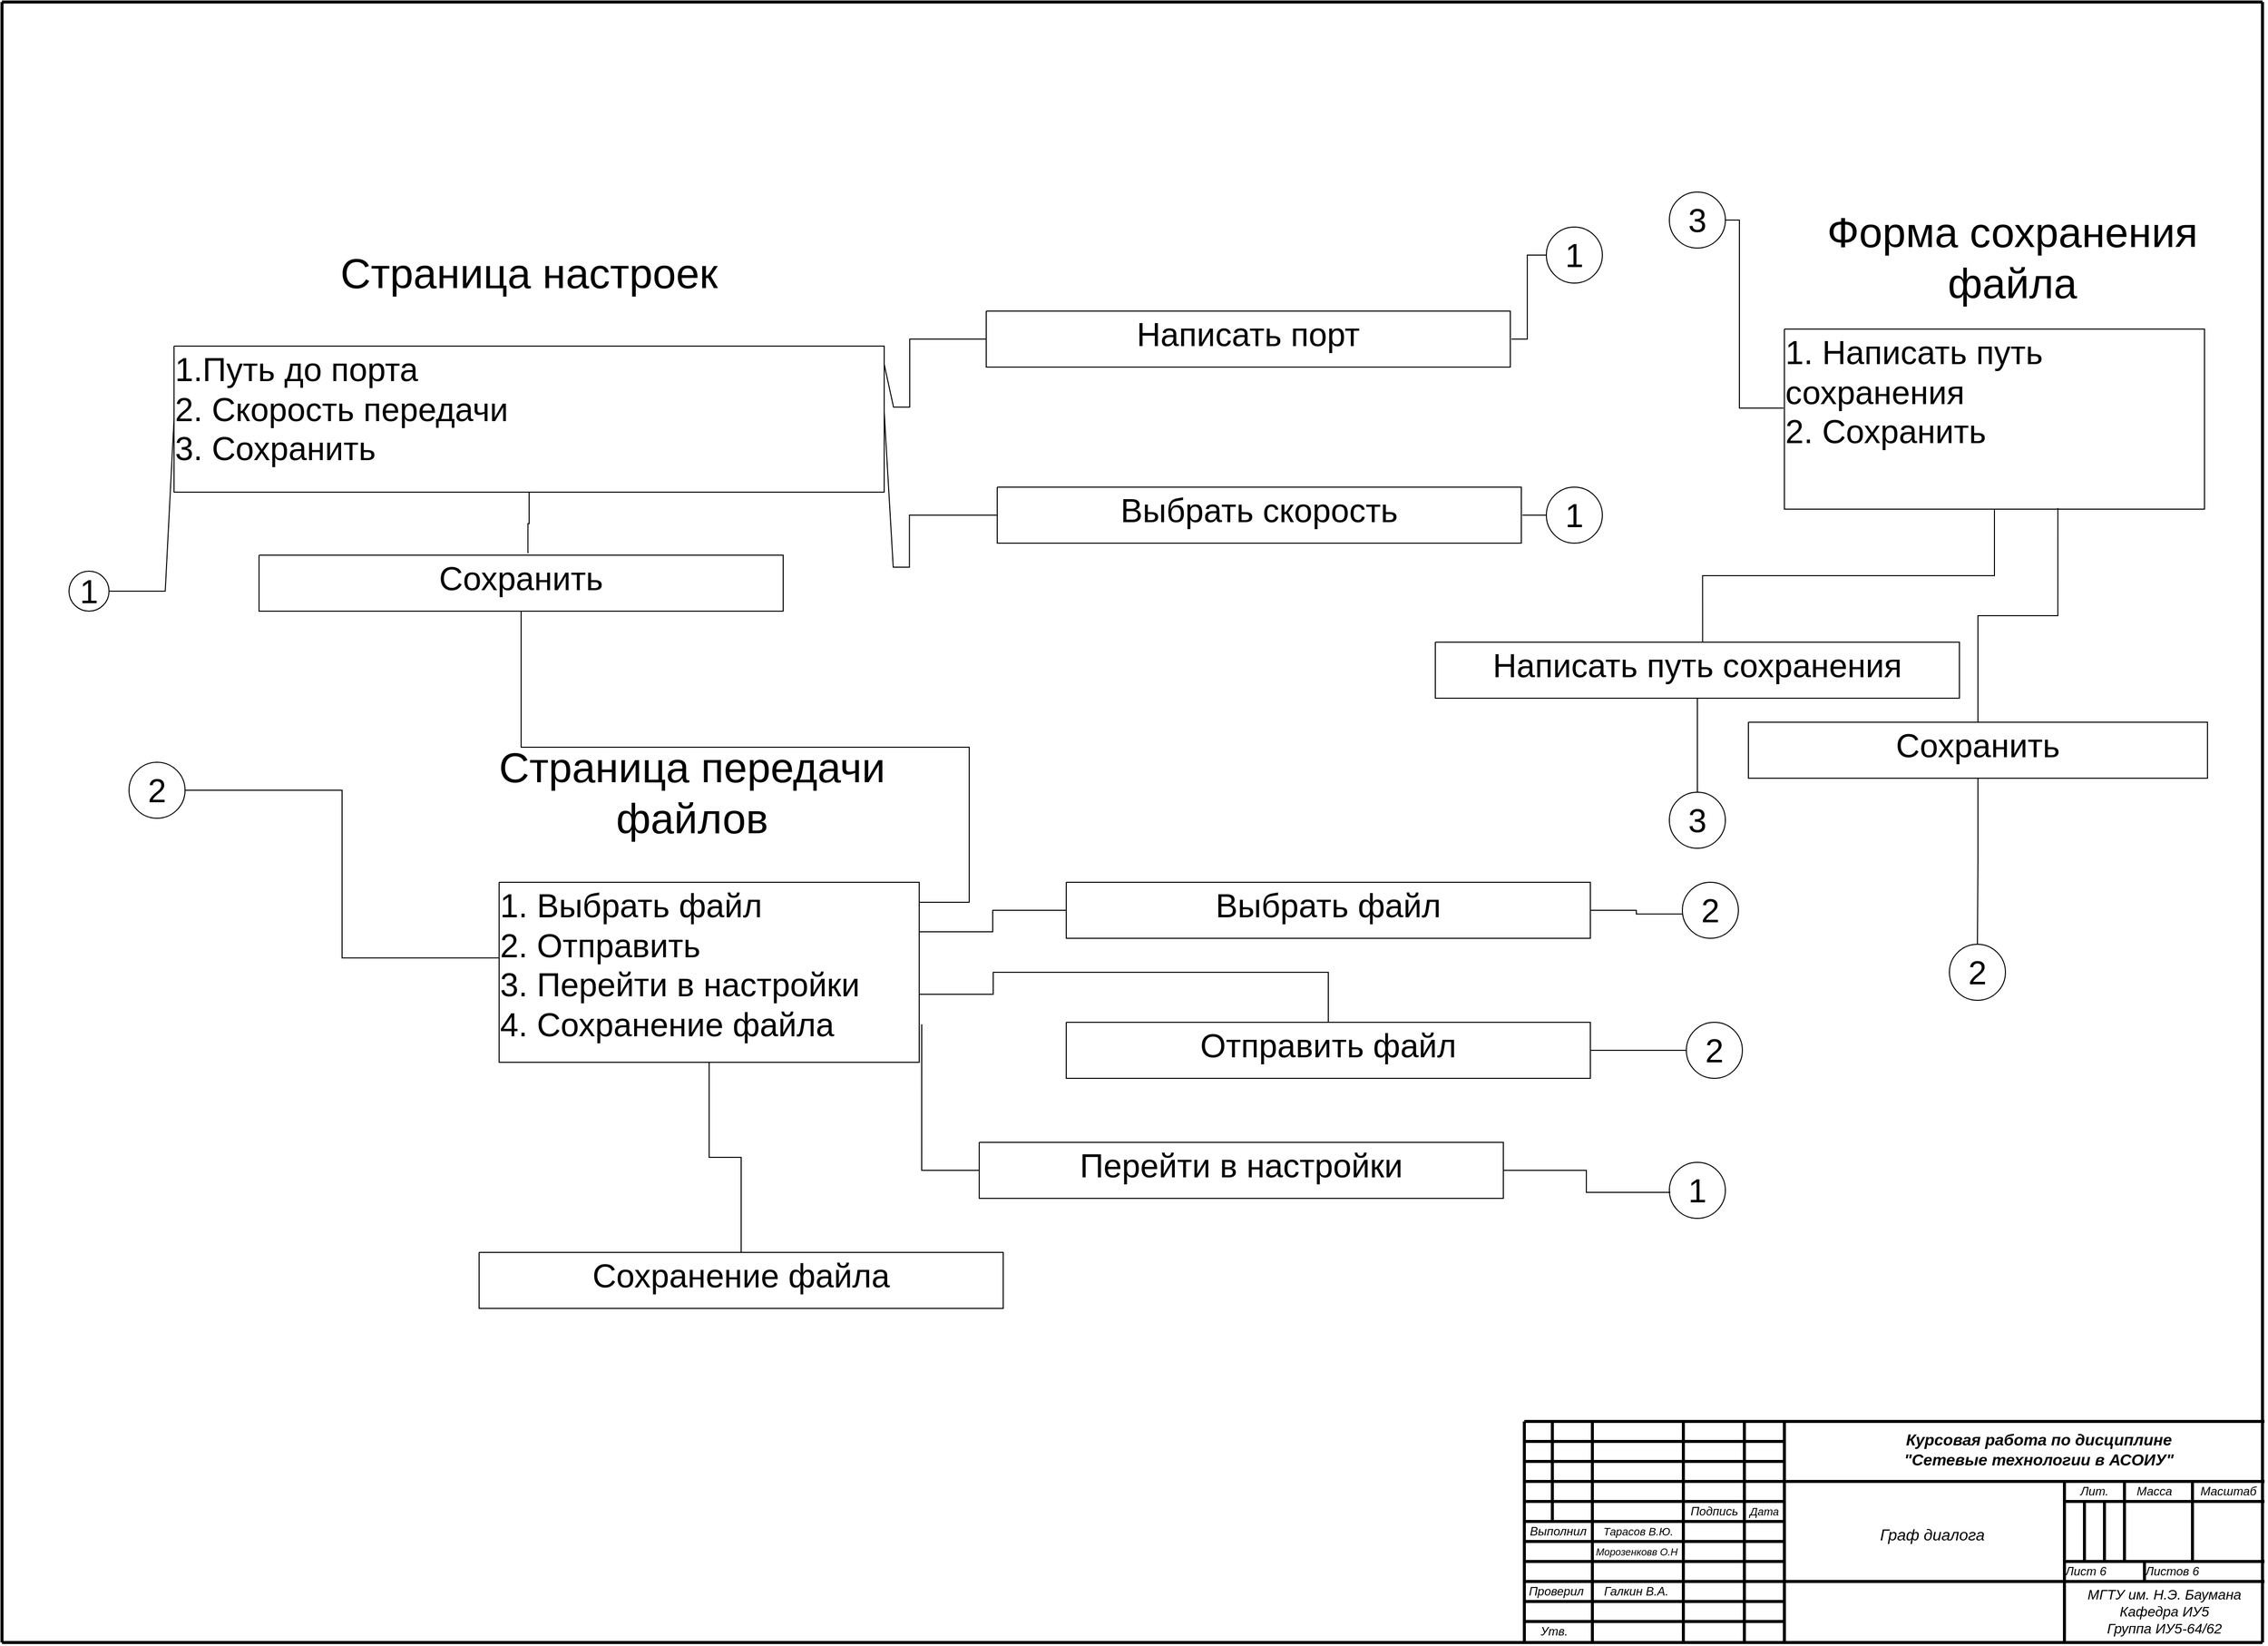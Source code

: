 <mxfile version="13.1.3" type="device"><diagram name="A2" id="A2"><mxGraphModel dx="2703" dy="1614" grid="1" gridSize="10" guides="1" tooltips="1" connect="1" arrows="1" fold="1" page="1" pageScale="1" pageWidth="827" pageHeight="1169" math="0" shadow="0"><root><mxCell id="0"/><mxCell id="1" value="Layer 1" parent="0"/><mxCell id="2" value="&lt;font style=&quot;font-size:16px;font-family:Arial;color:#000000;direction:ltr;letter-spacing:0px;line-height:120%;opacity:1&quot;&gt;&lt;i&gt;Граф диалога&lt;/i&gt;&lt;/font&gt;" style="verticalAlign=middle;align=center;vsdxID=5;fillColor=none;gradientColor=none;shape=stencil(nZBRDoQgDERP03+WHsHFe5iISyOCQdT19kIaIxq//Jtp3zTpAFaTaUYNUkwx+F6v1EYD+AUpyRkdKCYFqACrzgf9C352LfuxyWRWg1/yhT/nRE5IsZWuZtCSK8CPeI0e/hF+jV7AJM4PO7KWCyr390bSiNtEtQM=);strokeColor=none;strokeWidth=3;spacingTop=-3;spacingBottom=-3;spacingLeft=-1;spacingRight=-1;labelBackgroundColor=none;rounded=0;html=1;whiteSpace=wrap;" parent="1" vertex="1"><mxGeometry x="1883" y="1502" width="280" height="100" as="geometry"/></mxCell><mxCell id="170" style="vsdxID=75;edgeStyle=none;startArrow=none;endArrow=none;startSize=5;endSize=5;strokeWidth=3;strokeColor=#000000;spacingTop=-3;spacingBottom=-3;spacingLeft=-3;spacingRight=-3;verticalAlign=middle;html=1;labelBackgroundColor=none;rounded=0;" parent="1" edge="1"><mxGeometry relative="1" as="geometry"><mxPoint as="offset"/><Array as="points"/><mxPoint x="2235" y="1579" as="sourcePoint"/><mxPoint x="2235" y="1599" as="targetPoint"/></mxGeometry></mxCell><mxCell id="169" style="vsdxID=74;edgeStyle=none;startArrow=none;endArrow=none;startSize=5;endSize=5;strokeWidth=3;strokeColor=#000000;spacingTop=-3;spacingBottom=-3;spacingLeft=-3;spacingRight=-3;verticalAlign=middle;html=1;labelBackgroundColor=none;rounded=0;" parent="1" edge="1"><mxGeometry relative="1" as="geometry"><mxPoint as="offset"/><Array as="points"/><mxPoint x="2175" y="1519" as="sourcePoint"/><mxPoint x="2175" y="1579" as="targetPoint"/></mxGeometry></mxCell><mxCell id="168" style="vsdxID=73;edgeStyle=none;startArrow=none;endArrow=none;startSize=5;endSize=5;strokeWidth=3;strokeColor=#000000;spacingTop=-3;spacingBottom=-3;spacingLeft=-3;spacingRight=-3;verticalAlign=middle;html=1;labelBackgroundColor=none;rounded=0;" parent="1" edge="1"><mxGeometry relative="1" as="geometry"><mxPoint as="offset"/><Array as="points"/><mxPoint x="2195" y="1519" as="sourcePoint"/><mxPoint x="2195" y="1579" as="targetPoint"/></mxGeometry></mxCell><mxCell id="167" style="vsdxID=72;edgeStyle=none;startArrow=none;endArrow=none;startSize=5;endSize=5;strokeWidth=3;strokeColor=#000000;spacingTop=-3;spacingBottom=-3;spacingLeft=-3;spacingRight=-3;verticalAlign=middle;html=1;labelBackgroundColor=none;rounded=0;" parent="1" edge="1"><mxGeometry relative="1" as="geometry"><mxPoint as="offset"/><Array as="points"/><mxPoint x="2215" y="1519" as="sourcePoint"/><mxPoint x="2283" y="1519" as="targetPoint"/></mxGeometry></mxCell><mxCell id="166" style="vsdxID=71;edgeStyle=none;startArrow=none;endArrow=none;startSize=5;endSize=5;strokeWidth=3;strokeColor=#000000;spacingTop=-3;spacingBottom=-3;spacingLeft=-3;spacingRight=-3;verticalAlign=middle;html=1;labelBackgroundColor=none;rounded=0;" parent="1" edge="1"><mxGeometry relative="1" as="geometry"><mxPoint as="offset"/><Array as="points"/><mxPoint x="2215" y="1499" as="sourcePoint"/><mxPoint x="2215" y="1579" as="targetPoint"/></mxGeometry></mxCell><mxCell id="165" style="vsdxID=70;edgeStyle=none;startArrow=none;endArrow=none;startSize=5;endSize=5;strokeWidth=3;strokeColor=#000000;spacingTop=-3;spacingBottom=-3;spacingLeft=-3;spacingRight=-3;verticalAlign=middle;html=1;labelBackgroundColor=none;rounded=0;" parent="1" edge="1"><mxGeometry relative="1" as="geometry"><mxPoint as="offset"/><Array as="points"/><mxPoint x="2283" y="1499" as="sourcePoint"/><mxPoint x="2283" y="1579" as="targetPoint"/></mxGeometry></mxCell><mxCell id="164" style="vsdxID=69;edgeStyle=none;startArrow=none;endArrow=none;startSize=5;endSize=5;strokeWidth=3;strokeColor=#000000;spacingTop=-3;spacingBottom=-3;spacingLeft=-3;spacingRight=-3;verticalAlign=middle;html=1;labelBackgroundColor=none;rounded=0;" parent="1" edge="1"><mxGeometry relative="1" as="geometry"><mxPoint as="offset"/><Array as="points"/><mxPoint x="2155" y="1579" as="sourcePoint"/><mxPoint x="2355" y="1579" as="targetPoint"/></mxGeometry></mxCell><mxCell id="163" style="vsdxID=68;edgeStyle=none;startArrow=none;endArrow=none;startSize=5;endSize=5;strokeWidth=3;strokeColor=#000000;spacingTop=-3;spacingBottom=-3;spacingLeft=-3;spacingRight=-3;verticalAlign=middle;html=1;labelBackgroundColor=none;rounded=0;" parent="1" edge="1"><mxGeometry relative="1" as="geometry"><mxPoint x="72" as="offset"/><Array as="points"/><mxPoint x="2355" y="1519" as="sourcePoint"/><mxPoint x="2283" y="1519" as="targetPoint"/></mxGeometry></mxCell><mxCell id="162" style="vsdxID=67;edgeStyle=none;startArrow=none;endArrow=none;startSize=5;endSize=5;strokeWidth=3;strokeColor=#000000;spacingTop=-3;spacingBottom=-3;spacingLeft=-3;spacingRight=-3;verticalAlign=middle;html=1;labelBackgroundColor=none;rounded=0;" parent="1" edge="1"><mxGeometry relative="1" as="geometry"><mxPoint as="offset"/><Array as="points"/><mxPoint x="2155" y="1519" as="sourcePoint"/><mxPoint x="2215" y="1519" as="targetPoint"/></mxGeometry></mxCell><mxCell id="161" style="vsdxID=66;edgeStyle=none;startArrow=none;endArrow=none;startSize=5;endSize=5;strokeWidth=3;strokeColor=#000000;spacingTop=-3;spacingBottom=-3;spacingLeft=-3;spacingRight=-3;verticalAlign=middle;html=1;labelBackgroundColor=none;rounded=0;" parent="1" edge="1"><mxGeometry relative="1" as="geometry"><mxPoint x="280" as="offset"/><Array as="points"/><mxPoint x="2155" y="1599" as="sourcePoint"/><mxPoint x="1875" y="1599" as="targetPoint"/></mxGeometry></mxCell><mxCell id="160" style="vsdxID=65;edgeStyle=none;startArrow=none;endArrow=none;startSize=5;endSize=5;strokeWidth=3;strokeColor=#000000;spacingTop=-3;spacingBottom=-3;spacingLeft=-3;spacingRight=-3;verticalAlign=middle;html=1;labelBackgroundColor=none;rounded=0;" parent="1" edge="1"><mxGeometry relative="1" as="geometry"><mxPoint as="offset"/><Array as="points"/><mxPoint x="2155" y="1499" as="sourcePoint"/><mxPoint x="2155" y="1659" as="targetPoint"/></mxGeometry></mxCell><mxCell id="159" style="vsdxID=64;edgeStyle=none;startArrow=none;endArrow=none;startSize=5;endSize=5;strokeWidth=3;strokeColor=#000000;spacingTop=-3;spacingBottom=-3;spacingLeft=-3;spacingRight=-3;verticalAlign=middle;html=1;labelBackgroundColor=none;rounded=0;" parent="1" edge="1"><mxGeometry relative="1" as="geometry"><mxPoint as="offset"/><Array as="points"/><mxPoint x="2155" y="1599" as="sourcePoint"/><mxPoint x="2355" y="1599" as="targetPoint"/></mxGeometry></mxCell><mxCell id="171" style="vsdxID=88;edgeStyle=none;startArrow=none;endArrow=none;startSize=5;endSize=5;strokeWidth=3;strokeColor=#000000;spacingTop=-3;spacingBottom=-3;spacingLeft=-3;spacingRight=-3;verticalAlign=middle;html=1;labelBackgroundColor=none;rounded=0;" parent="1" edge="1"><mxGeometry relative="1" as="geometry"><mxPoint as="offset"/><Array as="points"/><mxPoint x="1683" y="1539" as="sourcePoint"/><mxPoint x="1775" y="1539" as="targetPoint"/></mxGeometry></mxCell><mxCell id="158" style="vsdxID=63;edgeStyle=none;startArrow=none;endArrow=none;startSize=5;endSize=5;strokeWidth=3;strokeColor=#000000;spacingTop=-3;spacingBottom=-3;spacingLeft=-3;spacingRight=-3;verticalAlign=middle;html=1;labelBackgroundColor=none;rounded=0;" parent="1" edge="1"><mxGeometry relative="1" as="geometry"><mxPoint as="offset"/><Array as="points"/><mxPoint x="1875" y="1499" as="sourcePoint"/><mxPoint x="2355" y="1499" as="targetPoint"/></mxGeometry></mxCell><mxCell id="157" style="vsdxID=62;edgeStyle=none;startArrow=none;endArrow=none;startSize=5;endSize=5;strokeWidth=3;strokeColor=#000000;spacingTop=-3;spacingBottom=-3;spacingLeft=-3;spacingRight=-3;verticalAlign=middle;html=1;labelBackgroundColor=none;rounded=0;" parent="1" edge="1"><mxGeometry relative="1" as="geometry"><mxPoint as="offset"/><Array as="points"/><mxPoint x="1683" y="1639" as="sourcePoint"/><mxPoint x="1775" y="1639" as="targetPoint"/></mxGeometry></mxCell><mxCell id="156" style="vsdxID=61;edgeStyle=none;startArrow=none;endArrow=none;startSize=5;endSize=5;strokeWidth=3;strokeColor=#000000;spacingTop=-3;spacingBottom=-3;spacingLeft=-3;spacingRight=-3;verticalAlign=middle;html=1;labelBackgroundColor=none;rounded=0;" parent="1" edge="1"><mxGeometry relative="1" as="geometry"><mxPoint as="offset"/><Array as="points"/><mxPoint x="1643" y="1639" as="sourcePoint"/><mxPoint x="1683" y="1639" as="targetPoint"/></mxGeometry></mxCell><mxCell id="155" style="vsdxID=60;edgeStyle=none;startArrow=none;endArrow=none;startSize=5;endSize=5;strokeWidth=3;strokeColor=#000000;spacingTop=-3;spacingBottom=-3;spacingLeft=-3;spacingRight=-3;verticalAlign=middle;html=1;labelBackgroundColor=none;rounded=0;" parent="1" edge="1"><mxGeometry relative="1" as="geometry"><mxPoint as="offset"/><Array as="points"/><mxPoint x="1615" y="1639" as="sourcePoint"/><mxPoint x="1643" y="1639" as="targetPoint"/></mxGeometry></mxCell><mxCell id="154" style="vsdxID=59;edgeStyle=none;startArrow=none;endArrow=none;startSize=5;endSize=5;strokeWidth=3;strokeColor=#000000;spacingTop=-3;spacingBottom=-3;spacingLeft=-3;spacingRight=-3;verticalAlign=middle;html=1;labelBackgroundColor=none;rounded=0;" parent="1" edge="1"><mxGeometry relative="1" as="geometry"><mxPoint as="offset"/><Array as="points"/><mxPoint x="1835" y="1639" as="sourcePoint"/><mxPoint x="1875" y="1639" as="targetPoint"/></mxGeometry></mxCell><mxCell id="153" style="vsdxID=58;edgeStyle=none;startArrow=none;endArrow=none;startSize=5;endSize=5;strokeWidth=3;strokeColor=#000000;spacingTop=-3;spacingBottom=-3;spacingLeft=-3;spacingRight=-3;verticalAlign=middle;html=1;labelBackgroundColor=none;rounded=0;" parent="1" edge="1"><mxGeometry relative="1" as="geometry"><mxPoint as="offset"/><Array as="points"/><mxPoint x="1775" y="1639" as="sourcePoint"/><mxPoint x="1835" y="1639" as="targetPoint"/></mxGeometry></mxCell><mxCell id="152" style="vsdxID=57;edgeStyle=none;startArrow=none;endArrow=none;startSize=5;endSize=5;strokeWidth=3;strokeColor=#000000;spacingTop=-3;spacingBottom=-3;spacingLeft=-3;spacingRight=-3;verticalAlign=middle;html=1;labelBackgroundColor=none;rounded=0;" parent="1" edge="1"><mxGeometry relative="1" as="geometry"><mxPoint as="offset"/><Array as="points"/><mxPoint x="1683" y="1619" as="sourcePoint"/><mxPoint x="1775" y="1619" as="targetPoint"/></mxGeometry></mxCell><mxCell id="151" style="vsdxID=56;edgeStyle=none;startArrow=none;endArrow=none;startSize=5;endSize=5;strokeWidth=3;strokeColor=#000000;spacingTop=-3;spacingBottom=-3;spacingLeft=-3;spacingRight=-3;verticalAlign=middle;html=1;labelBackgroundColor=none;rounded=0;" parent="1" edge="1"><mxGeometry relative="1" as="geometry"><mxPoint as="offset"/><Array as="points"/><mxPoint x="1643" y="1619" as="sourcePoint"/><mxPoint x="1683" y="1619" as="targetPoint"/></mxGeometry></mxCell><mxCell id="150" style="vsdxID=55;edgeStyle=none;startArrow=none;endArrow=none;startSize=5;endSize=5;strokeWidth=3;strokeColor=#000000;spacingTop=-3;spacingBottom=-3;spacingLeft=-3;spacingRight=-3;verticalAlign=middle;html=1;labelBackgroundColor=none;rounded=0;" parent="1" edge="1"><mxGeometry relative="1" as="geometry"><mxPoint as="offset"/><Array as="points"/><mxPoint x="1615" y="1619" as="sourcePoint"/><mxPoint x="1643" y="1619" as="targetPoint"/></mxGeometry></mxCell><mxCell id="149" style="vsdxID=54;edgeStyle=none;startArrow=none;endArrow=none;startSize=5;endSize=5;strokeWidth=3;strokeColor=#000000;spacingTop=-3;spacingBottom=-3;spacingLeft=-3;spacingRight=-3;verticalAlign=middle;html=1;labelBackgroundColor=none;rounded=0;" parent="1" edge="1"><mxGeometry relative="1" as="geometry"><mxPoint as="offset"/><Array as="points"/><mxPoint x="1835" y="1619" as="sourcePoint"/><mxPoint x="1875" y="1619" as="targetPoint"/></mxGeometry></mxCell><mxCell id="148" style="vsdxID=53;edgeStyle=none;startArrow=none;endArrow=none;startSize=5;endSize=5;strokeWidth=3;strokeColor=#000000;spacingTop=-3;spacingBottom=-3;spacingLeft=-3;spacingRight=-3;verticalAlign=middle;html=1;labelBackgroundColor=none;rounded=0;" parent="1" edge="1"><mxGeometry relative="1" as="geometry"><mxPoint as="offset"/><Array as="points"/><mxPoint x="1775" y="1619" as="sourcePoint"/><mxPoint x="1835" y="1619" as="targetPoint"/></mxGeometry></mxCell><mxCell id="147" style="vsdxID=52;edgeStyle=none;startArrow=none;endArrow=none;startSize=5;endSize=5;strokeWidth=3;strokeColor=#000000;spacingTop=-3;spacingBottom=-3;spacingLeft=-3;spacingRight=-3;verticalAlign=middle;html=1;labelBackgroundColor=none;rounded=0;" parent="1" edge="1"><mxGeometry relative="1" as="geometry"><mxPoint as="offset"/><Array as="points"/><mxPoint x="1683" y="1599" as="sourcePoint"/><mxPoint x="1775" y="1599" as="targetPoint"/></mxGeometry></mxCell><mxCell id="146" style="vsdxID=51;edgeStyle=none;startArrow=none;endArrow=none;startSize=5;endSize=5;strokeWidth=3;strokeColor=#000000;spacingTop=-3;spacingBottom=-3;spacingLeft=-3;spacingRight=-3;verticalAlign=middle;html=1;labelBackgroundColor=none;rounded=0;" parent="1" edge="1"><mxGeometry relative="1" as="geometry"><mxPoint as="offset"/><Array as="points"/><mxPoint x="1643" y="1599" as="sourcePoint"/><mxPoint x="1683" y="1599" as="targetPoint"/></mxGeometry></mxCell><mxCell id="145" style="vsdxID=50;edgeStyle=none;startArrow=none;endArrow=none;startSize=5;endSize=5;strokeWidth=3;strokeColor=#000000;spacingTop=-3;spacingBottom=-3;spacingLeft=-3;spacingRight=-3;verticalAlign=middle;html=1;labelBackgroundColor=none;rounded=0;" parent="1" edge="1"><mxGeometry relative="1" as="geometry"><mxPoint as="offset"/><Array as="points"/><mxPoint x="1615" y="1599" as="sourcePoint"/><mxPoint x="1643" y="1599" as="targetPoint"/></mxGeometry></mxCell><mxCell id="144" style="vsdxID=49;edgeStyle=none;startArrow=none;endArrow=none;startSize=5;endSize=5;strokeWidth=3;strokeColor=#000000;spacingTop=-3;spacingBottom=-3;spacingLeft=-3;spacingRight=-3;verticalAlign=middle;html=1;labelBackgroundColor=none;rounded=0;" parent="1" edge="1"><mxGeometry relative="1" as="geometry"><mxPoint as="offset"/><Array as="points"/><mxPoint x="1835" y="1599" as="sourcePoint"/><mxPoint x="1875" y="1599" as="targetPoint"/></mxGeometry></mxCell><mxCell id="143" style="vsdxID=48;edgeStyle=none;startArrow=none;endArrow=none;startSize=5;endSize=5;strokeWidth=3;strokeColor=#000000;spacingTop=-3;spacingBottom=-3;spacingLeft=-3;spacingRight=-3;verticalAlign=middle;html=1;labelBackgroundColor=none;rounded=0;" parent="1" edge="1"><mxGeometry relative="1" as="geometry"><mxPoint as="offset"/><Array as="points"/><mxPoint x="1775" y="1599" as="sourcePoint"/><mxPoint x="1835" y="1599" as="targetPoint"/></mxGeometry></mxCell><mxCell id="142" style="vsdxID=47;edgeStyle=none;startArrow=none;endArrow=none;startSize=5;endSize=5;strokeWidth=3;strokeColor=#000000;spacingTop=-3;spacingBottom=-3;spacingLeft=-3;spacingRight=-3;verticalAlign=middle;html=1;labelBackgroundColor=none;rounded=0;" parent="1" edge="1"><mxGeometry relative="1" as="geometry"><mxPoint as="offset"/><Array as="points"/><mxPoint x="1683" y="1579" as="sourcePoint"/><mxPoint x="1775" y="1579" as="targetPoint"/></mxGeometry></mxCell><mxCell id="141" style="vsdxID=46;edgeStyle=none;startArrow=none;endArrow=none;startSize=5;endSize=5;strokeWidth=3;strokeColor=#000000;spacingTop=-3;spacingBottom=-3;spacingLeft=-3;spacingRight=-3;verticalAlign=middle;html=1;labelBackgroundColor=none;rounded=0;" parent="1" edge="1"><mxGeometry relative="1" as="geometry"><mxPoint as="offset"/><Array as="points"/><mxPoint x="1643" y="1579" as="sourcePoint"/><mxPoint x="1683" y="1579" as="targetPoint"/></mxGeometry></mxCell><mxCell id="140" style="vsdxID=45;edgeStyle=none;startArrow=none;endArrow=none;startSize=5;endSize=5;strokeWidth=3;strokeColor=#000000;spacingTop=-3;spacingBottom=-3;spacingLeft=-3;spacingRight=-3;verticalAlign=middle;html=1;labelBackgroundColor=none;rounded=0;" parent="1" edge="1"><mxGeometry relative="1" as="geometry"><mxPoint as="offset"/><Array as="points"/><mxPoint x="1615" y="1579" as="sourcePoint"/><mxPoint x="1643" y="1579" as="targetPoint"/></mxGeometry></mxCell><mxCell id="139" style="vsdxID=44;edgeStyle=none;startArrow=none;endArrow=none;startSize=5;endSize=5;strokeWidth=3;strokeColor=#000000;spacingTop=-3;spacingBottom=-3;spacingLeft=-3;spacingRight=-3;verticalAlign=middle;html=1;labelBackgroundColor=none;rounded=0;" parent="1" edge="1"><mxGeometry relative="1" as="geometry"><mxPoint as="offset"/><Array as="points"/><mxPoint x="1835" y="1579" as="sourcePoint"/><mxPoint x="1875" y="1579" as="targetPoint"/></mxGeometry></mxCell><mxCell id="138" style="vsdxID=43;edgeStyle=none;startArrow=none;endArrow=none;startSize=5;endSize=5;strokeWidth=3;strokeColor=#000000;spacingTop=-3;spacingBottom=-3;spacingLeft=-3;spacingRight=-3;verticalAlign=middle;html=1;labelBackgroundColor=none;rounded=0;" parent="1" edge="1"><mxGeometry relative="1" as="geometry"><mxPoint as="offset"/><Array as="points"/><mxPoint x="1775" y="1579" as="sourcePoint"/><mxPoint x="1835" y="1579" as="targetPoint"/></mxGeometry></mxCell><mxCell id="137" style="vsdxID=42;edgeStyle=none;startArrow=none;endArrow=none;startSize=5;endSize=5;strokeWidth=3;strokeColor=#000000;spacingTop=-3;spacingBottom=-3;spacingLeft=-3;spacingRight=-3;verticalAlign=middle;html=1;labelBackgroundColor=none;rounded=0;" parent="1" edge="1"><mxGeometry relative="1" as="geometry"><mxPoint as="offset"/><Array as="points"/><mxPoint x="1683" y="1559" as="sourcePoint"/><mxPoint x="1775" y="1559" as="targetPoint"/></mxGeometry></mxCell><mxCell id="136" style="vsdxID=41;edgeStyle=none;startArrow=none;endArrow=none;startSize=5;endSize=5;strokeWidth=3;strokeColor=#000000;spacingTop=-3;spacingBottom=-3;spacingLeft=-3;spacingRight=-3;verticalAlign=middle;html=1;labelBackgroundColor=none;rounded=0;" parent="1" edge="1"><mxGeometry relative="1" as="geometry"><mxPoint as="offset"/><Array as="points"/><mxPoint x="1643" y="1559" as="sourcePoint"/><mxPoint x="1683" y="1559" as="targetPoint"/></mxGeometry></mxCell><mxCell id="135" style="vsdxID=40;edgeStyle=none;startArrow=none;endArrow=none;startSize=5;endSize=5;strokeWidth=3;strokeColor=#000000;spacingTop=-3;spacingBottom=-3;spacingLeft=-3;spacingRight=-3;verticalAlign=middle;html=1;labelBackgroundColor=none;rounded=0;" parent="1" edge="1"><mxGeometry relative="1" as="geometry"><mxPoint as="offset"/><Array as="points"/><mxPoint x="1615" y="1559" as="sourcePoint"/><mxPoint x="1643" y="1559" as="targetPoint"/></mxGeometry></mxCell><mxCell id="134" style="vsdxID=39;edgeStyle=none;startArrow=none;endArrow=none;startSize=5;endSize=5;strokeWidth=3;strokeColor=#000000;spacingTop=-3;spacingBottom=-3;spacingLeft=-3;spacingRight=-3;verticalAlign=middle;html=1;labelBackgroundColor=none;rounded=0;" parent="1" edge="1"><mxGeometry relative="1" as="geometry"><mxPoint as="offset"/><Array as="points"/><mxPoint x="1835" y="1559" as="sourcePoint"/><mxPoint x="1875" y="1559" as="targetPoint"/></mxGeometry></mxCell><mxCell id="133" style="vsdxID=38;edgeStyle=none;startArrow=none;endArrow=none;startSize=5;endSize=5;strokeWidth=3;strokeColor=#000000;spacingTop=-3;spacingBottom=-3;spacingLeft=-3;spacingRight=-3;verticalAlign=middle;html=1;labelBackgroundColor=none;rounded=0;" parent="1" edge="1"><mxGeometry relative="1" as="geometry"><mxPoint as="offset"/><Array as="points"/><mxPoint x="1775" y="1559" as="sourcePoint"/><mxPoint x="1835" y="1559" as="targetPoint"/></mxGeometry></mxCell><mxCell id="132" style="vsdxID=37;edgeStyle=none;startArrow=none;endArrow=none;startSize=5;endSize=5;strokeWidth=3;strokeColor=#000000;spacingTop=-3;spacingBottom=-3;spacingLeft=-3;spacingRight=-3;verticalAlign=middle;html=1;labelBackgroundColor=none;rounded=0;" parent="1" edge="1"><mxGeometry relative="1" as="geometry"><mxPoint as="offset"/><Array as="points"/><mxPoint x="1683" y="1539" as="sourcePoint"/><mxPoint x="1775" y="1539" as="targetPoint"/></mxGeometry></mxCell><mxCell id="131" style="vsdxID=36;edgeStyle=none;startArrow=none;endArrow=none;startSize=5;endSize=5;strokeWidth=3;strokeColor=#000000;spacingTop=-3;spacingBottom=-3;spacingLeft=-3;spacingRight=-3;verticalAlign=middle;html=1;labelBackgroundColor=none;rounded=0;" parent="1" edge="1"><mxGeometry relative="1" as="geometry"><mxPoint as="offset"/><Array as="points"/><mxPoint x="1643" y="1539" as="sourcePoint"/><mxPoint x="1683" y="1539" as="targetPoint"/></mxGeometry></mxCell><mxCell id="130" style="vsdxID=35;edgeStyle=none;startArrow=none;endArrow=none;startSize=5;endSize=5;strokeWidth=3;strokeColor=#000000;spacingTop=-3;spacingBottom=-3;spacingLeft=-3;spacingRight=-3;verticalAlign=middle;html=1;labelBackgroundColor=none;rounded=0;" parent="1" edge="1"><mxGeometry relative="1" as="geometry"><mxPoint as="offset"/><Array as="points"/><mxPoint x="1615" y="1539" as="sourcePoint"/><mxPoint x="1643" y="1539" as="targetPoint"/></mxGeometry></mxCell><mxCell id="129" style="vsdxID=34;edgeStyle=none;startArrow=none;endArrow=none;startSize=5;endSize=5;strokeWidth=3;strokeColor=#000000;spacingTop=-3;spacingBottom=-3;spacingLeft=-3;spacingRight=-3;verticalAlign=middle;html=1;labelBackgroundColor=none;rounded=0;" parent="1" edge="1"><mxGeometry relative="1" as="geometry"><mxPoint as="offset"/><Array as="points"/><mxPoint x="1835" y="1539" as="sourcePoint"/><mxPoint x="1875" y="1539" as="targetPoint"/></mxGeometry></mxCell><mxCell id="128" style="vsdxID=33;edgeStyle=none;startArrow=none;endArrow=none;startSize=5;endSize=5;strokeWidth=3;strokeColor=#000000;spacingTop=-3;spacingBottom=-3;spacingLeft=-3;spacingRight=-3;verticalAlign=middle;html=1;labelBackgroundColor=none;rounded=0;" parent="1" edge="1"><mxGeometry relative="1" as="geometry"><mxPoint as="offset"/><Array as="points"/><mxPoint x="1775" y="1539" as="sourcePoint"/><mxPoint x="1835" y="1539" as="targetPoint"/></mxGeometry></mxCell><mxCell id="127" style="vsdxID=32;edgeStyle=none;startArrow=none;endArrow=none;startSize=5;endSize=5;strokeWidth=3;strokeColor=#000000;spacingTop=-3;spacingBottom=-3;spacingLeft=-3;spacingRight=-3;verticalAlign=middle;html=1;labelBackgroundColor=none;rounded=0;" parent="1" edge="1"><mxGeometry relative="1" as="geometry"><mxPoint as="offset"/><Array as="points"/><mxPoint x="1683" y="1519" as="sourcePoint"/><mxPoint x="1775" y="1519" as="targetPoint"/></mxGeometry></mxCell><mxCell id="126" style="vsdxID=31;edgeStyle=none;startArrow=none;endArrow=none;startSize=5;endSize=5;strokeWidth=3;strokeColor=#000000;spacingTop=-3;spacingBottom=-3;spacingLeft=-3;spacingRight=-3;verticalAlign=middle;html=1;labelBackgroundColor=none;rounded=0;" parent="1" edge="1"><mxGeometry relative="1" as="geometry"><mxPoint as="offset"/><Array as="points"/><mxPoint x="1643" y="1519" as="sourcePoint"/><mxPoint x="1683" y="1519" as="targetPoint"/></mxGeometry></mxCell><mxCell id="125" style="vsdxID=30;edgeStyle=none;startArrow=none;endArrow=none;startSize=5;endSize=5;strokeWidth=3;strokeColor=#000000;spacingTop=-3;spacingBottom=-3;spacingLeft=-3;spacingRight=-3;verticalAlign=middle;html=1;labelBackgroundColor=none;rounded=0;" parent="1" edge="1"><mxGeometry relative="1" as="geometry"><mxPoint as="offset"/><Array as="points"/><mxPoint x="1615" y="1519" as="sourcePoint"/><mxPoint x="1643" y="1519" as="targetPoint"/></mxGeometry></mxCell><mxCell id="124" style="vsdxID=29;edgeStyle=none;startArrow=none;endArrow=none;startSize=5;endSize=5;strokeWidth=3;strokeColor=#000000;spacingTop=-3;spacingBottom=-3;spacingLeft=-3;spacingRight=-3;verticalAlign=middle;html=1;labelBackgroundColor=none;rounded=0;" parent="1" edge="1"><mxGeometry relative="1" as="geometry"><mxPoint as="offset"/><Array as="points"/><mxPoint x="1835" y="1519" as="sourcePoint"/><mxPoint x="1875" y="1519" as="targetPoint"/></mxGeometry></mxCell><mxCell id="123" style="vsdxID=28;edgeStyle=none;startArrow=none;endArrow=none;startSize=5;endSize=5;strokeWidth=3;strokeColor=#000000;spacingTop=-3;spacingBottom=-3;spacingLeft=-3;spacingRight=-3;verticalAlign=middle;html=1;labelBackgroundColor=none;rounded=0;" parent="1" edge="1"><mxGeometry relative="1" as="geometry"><mxPoint as="offset"/><Array as="points"/><mxPoint x="1775" y="1519" as="sourcePoint"/><mxPoint x="1835" y="1519" as="targetPoint"/></mxGeometry></mxCell><mxCell id="122" style="vsdxID=27;edgeStyle=none;startArrow=none;endArrow=none;startSize=5;endSize=5;strokeWidth=3;strokeColor=#000000;spacingTop=-3;spacingBottom=-3;spacingLeft=-3;spacingRight=-3;verticalAlign=middle;html=1;labelBackgroundColor=none;rounded=0;" parent="1" edge="1"><mxGeometry relative="1" as="geometry"><mxPoint as="offset"/><Array as="points"/><mxPoint x="1683" y="1499" as="sourcePoint"/><mxPoint x="1775" y="1499" as="targetPoint"/></mxGeometry></mxCell><mxCell id="121" style="vsdxID=26;edgeStyle=none;startArrow=none;endArrow=none;startSize=5;endSize=5;strokeWidth=3;strokeColor=#000000;spacingTop=-3;spacingBottom=-3;spacingLeft=-3;spacingRight=-3;verticalAlign=middle;html=1;labelBackgroundColor=none;rounded=0;" parent="1" edge="1"><mxGeometry relative="1" as="geometry"><mxPoint as="offset"/><Array as="points"/><mxPoint x="1643" y="1499" as="sourcePoint"/><mxPoint x="1683" y="1499" as="targetPoint"/></mxGeometry></mxCell><mxCell id="120" style="vsdxID=25;edgeStyle=none;startArrow=none;endArrow=none;startSize=5;endSize=5;strokeWidth=3;strokeColor=#000000;spacingTop=-3;spacingBottom=-3;spacingLeft=-3;spacingRight=-3;verticalAlign=middle;html=1;labelBackgroundColor=none;rounded=0;" parent="1" edge="1"><mxGeometry relative="1" as="geometry"><mxPoint as="offset"/><Array as="points"/><mxPoint x="1615" y="1499" as="sourcePoint"/><mxPoint x="1643" y="1499" as="targetPoint"/></mxGeometry></mxCell><mxCell id="119" style="vsdxID=24;edgeStyle=none;startArrow=none;endArrow=none;startSize=5;endSize=5;strokeWidth=3;strokeColor=#000000;spacingTop=-3;spacingBottom=-3;spacingLeft=-3;spacingRight=-3;verticalAlign=middle;html=1;labelBackgroundColor=none;rounded=0;" parent="1" edge="1"><mxGeometry relative="1" as="geometry"><mxPoint as="offset"/><Array as="points"/><mxPoint x="1835" y="1499" as="sourcePoint"/><mxPoint x="1875" y="1499" as="targetPoint"/></mxGeometry></mxCell><mxCell id="118" style="vsdxID=23;edgeStyle=none;startArrow=none;endArrow=none;startSize=5;endSize=5;strokeWidth=3;strokeColor=#000000;spacingTop=-3;spacingBottom=-3;spacingLeft=-3;spacingRight=-3;verticalAlign=middle;html=1;labelBackgroundColor=none;rounded=0;" parent="1" edge="1"><mxGeometry relative="1" as="geometry"><mxPoint as="offset"/><Array as="points"/><mxPoint x="1775" y="1499" as="sourcePoint"/><mxPoint x="1835" y="1499" as="targetPoint"/></mxGeometry></mxCell><mxCell id="117" style="vsdxID=22;edgeStyle=none;startArrow=none;endArrow=none;startSize=5;endSize=5;strokeWidth=3;strokeColor=#000000;spacingTop=-3;spacingBottom=-3;spacingLeft=-3;spacingRight=-3;verticalAlign=middle;html=1;labelBackgroundColor=none;rounded=0;" parent="1" edge="1"><mxGeometry relative="1" as="geometry"><mxPoint as="offset"/><Array as="points"/><mxPoint x="1683" y="1479" as="sourcePoint"/><mxPoint x="1775" y="1479" as="targetPoint"/></mxGeometry></mxCell><mxCell id="116" style="vsdxID=21;edgeStyle=none;startArrow=none;endArrow=none;startSize=5;endSize=5;strokeWidth=3;strokeColor=#000000;spacingTop=-3;spacingBottom=-3;spacingLeft=-3;spacingRight=-3;verticalAlign=middle;html=1;labelBackgroundColor=none;rounded=0;" parent="1" edge="1"><mxGeometry relative="1" as="geometry"><mxPoint as="offset"/><Array as="points"/><mxPoint x="1643" y="1479" as="sourcePoint"/><mxPoint x="1683" y="1479" as="targetPoint"/></mxGeometry></mxCell><mxCell id="115" style="vsdxID=20;edgeStyle=none;startArrow=none;endArrow=none;startSize=5;endSize=5;strokeWidth=3;strokeColor=#000000;spacingTop=-3;spacingBottom=-3;spacingLeft=-3;spacingRight=-3;verticalAlign=middle;html=1;labelBackgroundColor=none;rounded=0;" parent="1" edge="1"><mxGeometry relative="1" as="geometry"><mxPoint as="offset"/><Array as="points"/><mxPoint x="1615" y="1479" as="sourcePoint"/><mxPoint x="1643" y="1479" as="targetPoint"/></mxGeometry></mxCell><mxCell id="114" style="vsdxID=19;edgeStyle=none;startArrow=none;endArrow=none;startSize=5;endSize=5;strokeWidth=3;strokeColor=#000000;spacingTop=-3;spacingBottom=-3;spacingLeft=-3;spacingRight=-3;verticalAlign=middle;html=1;labelBackgroundColor=none;rounded=0;" parent="1" edge="1"><mxGeometry relative="1" as="geometry"><mxPoint as="offset"/><Array as="points"/><mxPoint x="1835" y="1479" as="sourcePoint"/><mxPoint x="1875" y="1479" as="targetPoint"/></mxGeometry></mxCell><mxCell id="113" style="vsdxID=18;edgeStyle=none;startArrow=none;endArrow=none;startSize=5;endSize=5;strokeWidth=3;strokeColor=#000000;spacingTop=-3;spacingBottom=-3;spacingLeft=-3;spacingRight=-3;verticalAlign=middle;html=1;labelBackgroundColor=none;rounded=0;" parent="1" edge="1"><mxGeometry relative="1" as="geometry"><mxPoint as="offset"/><Array as="points"/><mxPoint x="1775" y="1479" as="sourcePoint"/><mxPoint x="1835" y="1479" as="targetPoint"/></mxGeometry></mxCell><mxCell id="112" style="vsdxID=17;edgeStyle=none;startArrow=none;endArrow=none;startSize=5;endSize=5;strokeWidth=3;strokeColor=#000000;spacingTop=-3;spacingBottom=-3;spacingLeft=-3;spacingRight=-3;verticalAlign=middle;html=1;labelBackgroundColor=none;rounded=0;" parent="1" edge="1"><mxGeometry relative="1" as="geometry"><mxPoint as="offset"/><Array as="points"/><mxPoint x="1683" y="1459" as="sourcePoint"/><mxPoint x="1775" y="1459" as="targetPoint"/></mxGeometry></mxCell><mxCell id="111" style="vsdxID=16;edgeStyle=none;startArrow=none;endArrow=none;startSize=5;endSize=5;strokeWidth=3;strokeColor=#000000;spacingTop=-3;spacingBottom=-3;spacingLeft=-3;spacingRight=-3;verticalAlign=middle;html=1;labelBackgroundColor=none;rounded=0;" parent="1" edge="1"><mxGeometry relative="1" as="geometry"><mxPoint as="offset"/><Array as="points"/><mxPoint x="1643" y="1459" as="sourcePoint"/><mxPoint x="1683" y="1459" as="targetPoint"/></mxGeometry></mxCell><mxCell id="110" style="vsdxID=15;edgeStyle=none;startArrow=none;endArrow=none;startSize=5;endSize=5;strokeWidth=3;strokeColor=#000000;spacingTop=-3;spacingBottom=-3;spacingLeft=-3;spacingRight=-3;verticalAlign=middle;html=1;labelBackgroundColor=none;rounded=0;" parent="1" edge="1"><mxGeometry relative="1" as="geometry"><mxPoint as="offset"/><Array as="points"/><mxPoint x="1615" y="1459" as="sourcePoint"/><mxPoint x="1643" y="1459" as="targetPoint"/></mxGeometry></mxCell><mxCell id="109" style="vsdxID=14;edgeStyle=none;startArrow=none;endArrow=none;startSize=5;endSize=5;strokeWidth=3;strokeColor=#000000;spacingTop=-3;spacingBottom=-3;spacingLeft=-3;spacingRight=-3;verticalAlign=middle;html=1;labelBackgroundColor=none;rounded=0;" parent="1" edge="1"><mxGeometry relative="1" as="geometry"><mxPoint as="offset"/><Array as="points"/><mxPoint x="1643" y="1439" as="sourcePoint"/><mxPoint x="1643" y="1539" as="targetPoint"/></mxGeometry></mxCell><mxCell id="108" style="vsdxID=13;edgeStyle=none;startArrow=none;endArrow=none;startSize=5;endSize=5;strokeWidth=3;strokeColor=#000000;spacingTop=-3;spacingBottom=-3;spacingLeft=-3;spacingRight=-3;verticalAlign=middle;html=1;labelBackgroundColor=none;rounded=0;" parent="1" edge="1"><mxGeometry relative="1" as="geometry"><mxPoint as="offset"/><Array as="points"/><mxPoint x="1683" y="1439" as="sourcePoint"/><mxPoint x="1683" y="1659" as="targetPoint"/></mxGeometry></mxCell><mxCell id="107" style="vsdxID=12;edgeStyle=none;startArrow=none;endArrow=none;startSize=5;endSize=5;strokeWidth=3;strokeColor=#000000;spacingTop=-3;spacingBottom=-3;spacingLeft=-3;spacingRight=-3;verticalAlign=middle;html=1;labelBackgroundColor=none;rounded=0;" parent="1" edge="1"><mxGeometry relative="1" as="geometry"><mxPoint as="offset"/><Array as="points"/><mxPoint x="1835" y="1459" as="sourcePoint"/><mxPoint x="1875" y="1459" as="targetPoint"/></mxGeometry></mxCell><mxCell id="106" style="vsdxID=11;edgeStyle=none;startArrow=none;endArrow=none;startSize=5;endSize=5;strokeWidth=3;strokeColor=#000000;spacingTop=-3;spacingBottom=-3;spacingLeft=-3;spacingRight=-3;verticalAlign=middle;html=1;labelBackgroundColor=none;rounded=0;" parent="1" edge="1"><mxGeometry relative="1" as="geometry"><mxPoint as="offset"/><Array as="points"/><mxPoint x="1775" y="1459" as="sourcePoint"/><mxPoint x="1835" y="1459" as="targetPoint"/></mxGeometry></mxCell><mxCell id="105" style="vsdxID=10;edgeStyle=none;startArrow=none;endArrow=none;startSize=5;endSize=5;strokeWidth=3;strokeColor=#000000;spacingTop=-3;spacingBottom=-3;spacingLeft=-3;spacingRight=-3;verticalAlign=middle;html=1;labelBackgroundColor=none;rounded=0;" parent="1" edge="1"><mxGeometry relative="1" as="geometry"><mxPoint x="10" y="229" as="offset"/><Array as="points"><mxPoint x="1774.01" y="1439"/></Array><mxPoint x="1755" y="1439" as="sourcePoint"/><mxPoint x="1774" y="1659" as="targetPoint"/></mxGeometry></mxCell><mxCell id="104" style="vsdxID=9;edgeStyle=none;startArrow=none;endArrow=none;startSize=5;endSize=5;strokeWidth=3;strokeColor=#000000;spacingTop=-3;spacingBottom=-3;spacingLeft=-3;spacingRight=-3;verticalAlign=middle;html=1;labelBackgroundColor=none;rounded=0;" parent="1" edge="1"><mxGeometry relative="1" as="geometry"><mxPoint as="offset"/><Array as="points"/><mxPoint x="1835" y="1439" as="sourcePoint"/><mxPoint x="1835" y="1659" as="targetPoint"/></mxGeometry></mxCell><mxCell id="103" style="vsdxID=8;edgeStyle=none;startArrow=none;endArrow=none;startSize=5;endSize=5;strokeWidth=3;strokeColor=#000000;spacingTop=-3;spacingBottom=-3;spacingLeft=-3;spacingRight=-3;verticalAlign=middle;html=1;labelBackgroundColor=none;rounded=0;" parent="1" edge="1"><mxGeometry relative="1" as="geometry"><mxPoint as="offset"/><Array as="points"/><mxPoint x="1875" y="1439" as="sourcePoint"/><mxPoint x="1875" y="1659" as="targetPoint"/></mxGeometry></mxCell><mxCell id="102" style="vsdxID=7;edgeStyle=none;startArrow=none;endArrow=none;startSize=5;endSize=5;strokeWidth=3;strokeColor=#000000;spacingTop=-3;spacingBottom=-3;spacingLeft=-3;spacingRight=-3;verticalAlign=middle;html=1;labelBackgroundColor=none;rounded=0;" parent="1" edge="1"><mxGeometry relative="1" as="geometry"><mxPoint as="offset"/><Array as="points"/><mxPoint x="1615" y="1439" as="sourcePoint"/><mxPoint x="1615" y="1659" as="targetPoint"/></mxGeometry></mxCell><mxCell id="101" style="vsdxID=6;edgeStyle=none;startArrow=none;endArrow=none;startSize=5;endSize=5;strokeWidth=3;strokeColor=#000000;spacingTop=-3;spacingBottom=-3;spacingLeft=-3;spacingRight=-3;verticalAlign=middle;html=1;labelBackgroundColor=none;rounded=0;" parent="1" edge="1"><mxGeometry relative="1" as="geometry"><mxPoint x="740" as="offset"/><Array as="points"/><mxPoint x="2355" y="1439" as="sourcePoint"/><mxPoint x="1615" y="1439" as="targetPoint"/></mxGeometry></mxCell><mxCell id="3" value="&lt;font style=&quot;font-size:12px;font-family:Arial;color:#000000;direction:ltr;letter-spacing:0px;line-height:120%;opacity:1&quot;&gt;&lt;i&gt;Подпись&lt;/i&gt;&lt;/font&gt;" style="verticalAlign=middle;align=center;vsdxID=76;fillColor=none;gradientColor=none;shape=stencil(nZBRDoQgDERP03+WHsHFe5iISyOCQdT19kIaIxq//Jtp3zTpAFaTaUYNUkwx+F6v1EYD+AUpyRkdKCYFqACrzgf9C352LfuxyWRWg1/yhT/nRE5IsZWuZtCSK8CPeI0e/hF+jV7AJM4PO7KWCyr390bSiNtEtQM=);strokeColor=none;strokeWidth=3;spacingTop=-3;spacingBottom=-3;spacingLeft=-1;spacingRight=-1;labelBackgroundColor=none;rounded=0;html=1;whiteSpace=wrap;" parent="1" vertex="1"><mxGeometry x="1775" y="1519" width="60" height="20" as="geometry"/></mxCell><mxCell id="4" value="&lt;font style=&quot;font-size:11px;font-family:Arial;color:#000000;direction:ltr;letter-spacing:0px;line-height:120%;opacity:1&quot;&gt;&lt;i&gt;Дата&lt;/i&gt;&lt;/font&gt;" style="verticalAlign=middle;align=center;vsdxID=77;fillColor=none;gradientColor=none;shape=stencil(nZBRDoQgDERP03+WHsHFe5iISyOCQdT19kIaIxq//Jtp3zTpAFaTaUYNUkwx+F6v1EYD+AUpyRkdKCYFqACrzgf9C352LfuxyWRWg1/yhT/nRE5IsZWuZtCSK8CPeI0e/hF+jV7AJM4PO7KWCyr390bSiNtEtQM=);strokeColor=none;strokeWidth=3;spacingTop=-3;spacingBottom=-3;spacingLeft=-1;spacingRight=-1;labelBackgroundColor=none;rounded=0;html=1;whiteSpace=wrap;" parent="1" vertex="1"><mxGeometry x="1835" y="1519" width="40" height="20" as="geometry"/></mxCell><mxCell id="5" value="&lt;font style=&quot;font-size:12px;font-family:Arial;color:#000000;direction:ltr;letter-spacing:0px;line-height:120%;opacity:1&quot;&gt;&lt;i&gt;Выполнил&lt;/i&gt;&lt;/font&gt;" style="verticalAlign=middle;align=center;vsdxID=78;fillColor=none;gradientColor=none;shape=stencil(nZBRDoQgDERP03+WHsHFe5iISyOCQdT19kIaIxq//Jtp3zTpAFaTaUYNUkwx+F6v1EYD+AUpyRkdKCYFqACrzgf9C352LfuxyWRWg1/yhT/nRE5IsZWuZtCSK8CPeI0e/hF+jV7AJM4PO7KWCyr390bSiNtEtQM=);strokeColor=none;strokeWidth=3;spacingTop=-3;spacingBottom=-3;spacingLeft=-1;spacingRight=-1;labelBackgroundColor=none;rounded=0;html=1;whiteSpace=wrap;" parent="1" vertex="1"><mxGeometry x="1615" y="1539" width="68" height="20" as="geometry"/></mxCell><mxCell id="6" value="&lt;font style=&quot;font-size:12px;font-family:Arial;color:#000000;direction:ltr;letter-spacing:0px;line-height:120%;opacity:1&quot;&gt;&lt;i&gt;Проверил&lt;/i&gt;&lt;/font&gt;" style="verticalAlign=middle;align=center;vsdxID=79;fillColor=none;gradientColor=none;shape=stencil(nZBRDoQgDERP03+WHsHFe5iISyOCQdT19kIaIxq//Jtp3zTpAFaTaUYNUkwx+F6v1EYD+AUpyRkdKCYFqACrzgf9C352LfuxyWRWg1/yhT/nRE5IsZWuZtCSK8CPeI0e/hF+jV7AJM4PO7KWCyr390bSiNtEtQM=);strokeColor=none;strokeWidth=3;spacingTop=-3;spacingBottom=-3;spacingLeft=-1;spacingRight=-1;labelBackgroundColor=none;rounded=0;html=1;whiteSpace=wrap;" parent="1" vertex="1"><mxGeometry x="1613" y="1599" width="68" height="20" as="geometry"/></mxCell><mxCell id="7" value="&lt;font style=&quot;font-size:12px;font-family:Arial;color:#000000;direction:ltr;letter-spacing:0px;line-height:120%;opacity:1&quot;&gt;&lt;i&gt;Утв.&lt;/i&gt;&lt;/font&gt;" style="verticalAlign=middle;align=center;vsdxID=80;fillColor=none;gradientColor=none;shape=stencil(nZBRDoQgDERP03+WHsHFe5iISyOCQdT19kIaIxq//Jtp3zTpAFaTaUYNUkwx+F6v1EYD+AUpyRkdKCYFqACrzgf9C352LfuxyWRWg1/yhT/nRE5IsZWuZtCSK8CPeI0e/hF+jV7AJM4PO7KWCyr390bSiNtEtQM=);strokeColor=none;strokeWidth=3;spacingTop=-3;spacingBottom=-3;spacingLeft=-1;spacingRight=-1;labelBackgroundColor=none;rounded=0;html=1;whiteSpace=wrap;" parent="1" vertex="1"><mxGeometry x="1615" y="1639" width="60" height="19" as="geometry"/></mxCell><mxCell id="8" value="&lt;font style=&quot;font-size:12px;font-family:Arial;color:#000000;direction:ltr;letter-spacing:0px;line-height:120%;opacity:1&quot;&gt;&lt;i&gt;Лит.&lt;/i&gt;&lt;/font&gt;" style="verticalAlign=middle;align=center;vsdxID=81;fillColor=none;gradientColor=none;shape=stencil(nZBRDoQgDERP03+WHsHFe5iISyOCQdT19kIaIxq//Jtp3zTpAFaTaUYNUkwx+F6v1EYD+AUpyRkdKCYFqACrzgf9C352LfuxyWRWg1/yhT/nRE5IsZWuZtCSK8CPeI0e/hF+jV7AJM4PO7KWCyr390bSiNtEtQM=);strokeColor=none;strokeWidth=3;spacingTop=-3;spacingBottom=-3;spacingLeft=-1;spacingRight=-1;labelBackgroundColor=none;rounded=0;html=1;whiteSpace=wrap;" parent="1" vertex="1"><mxGeometry x="2155" y="1499" width="60" height="20" as="geometry"/></mxCell><mxCell id="9" value="&lt;font style=&quot;font-size:12px;font-family:Arial;color:#000000;direction:ltr;letter-spacing:0px;line-height:120%;opacity:1&quot;&gt;&lt;i&gt;Масса&lt;/i&gt;&lt;/font&gt;" style="verticalAlign=middle;align=center;vsdxID=82;fillColor=none;gradientColor=none;shape=stencil(nZBRDoQgDERP03+WHsHFe5iISyOCQdT19kIaIxq//Jtp3zTpAFaTaUYNUkwx+F6v1EYD+AUpyRkdKCYFqACrzgf9C352LfuxyWRWg1/yhT/nRE5IsZWuZtCSK8CPeI0e/hF+jV7AJM4PO7KWCyr390bSiNtEtQM=);strokeColor=none;strokeWidth=3;spacingTop=-3;spacingBottom=-3;spacingLeft=-1;spacingRight=-1;labelBackgroundColor=none;rounded=0;html=1;whiteSpace=wrap;" parent="1" vertex="1"><mxGeometry x="2215" y="1499" width="60" height="20" as="geometry"/></mxCell><mxCell id="10" value="&lt;font style=&quot;font-size:12px;font-family:Arial;color:#000000;direction:ltr;letter-spacing:0px;line-height:120%;opacity:1&quot;&gt;&lt;i&gt;Масштаб&lt;/i&gt;&lt;/font&gt;" style="verticalAlign=middle;align=center;vsdxID=83;fillColor=none;gradientColor=none;shape=stencil(nZBRDoQgDERP03+WHsHFe5iISyOCQdT19kIaIxq//Jtp3zTpAFaTaUYNUkwx+F6v1EYD+AUpyRkdKCYFqACrzgf9C352LfuxyWRWg1/yhT/nRE5IsZWuZtCSK8CPeI0e/hF+jV7AJM4PO7KWCyr390bSiNtEtQM=);strokeColor=none;strokeWidth=3;spacingTop=-3;spacingBottom=-3;spacingLeft=-1;spacingRight=-1;labelBackgroundColor=none;rounded=0;html=1;whiteSpace=wrap;" parent="1" vertex="1"><mxGeometry x="2283" y="1499" width="72" height="20" as="geometry"/></mxCell><mxCell id="11" value="&lt;p style=&quot;align:left;margin-left:0;margin-right:0;margin-top:0px;margin-bottom:0px;text-indent:0;valign:middle;direction:ltr;&quot;&gt;&lt;font style=&quot;font-size:12px;font-family:Arial;color:#000000;direction:ltr;letter-spacing:0px;line-height:120%;opacity:1&quot;&gt;&lt;i&gt;Лист 6&lt;/i&gt;&lt;/font&gt;&lt;/p&gt;" style="verticalAlign=middle;align=left;vsdxID=84;fillColor=none;gradientColor=none;shape=stencil(nZBRDoQgDERP03+WHsHFe5iISyOCQdT19kIaIxq//Jtp3zTpAFaTaUYNUkwx+F6v1EYD+AUpyRkdKCYFqACrzgf9C352LfuxyWRWg1/yhT/nRE5IsZWuZtCSK8CPeI0e/hF+jV7AJM4PO7KWCyr390bSiNtEtQM=);strokeColor=none;strokeWidth=3;spacingTop=-3;spacingBottom=-3;spacingLeft=-1;spacingRight=-1;labelBackgroundColor=none;rounded=0;html=1;whiteSpace=wrap;" parent="1" vertex="1"><mxGeometry x="2155" y="1579" width="80" height="20" as="geometry"/></mxCell><mxCell id="12" value="&lt;p style=&quot;align:left;margin-left:0;margin-right:0;margin-top:0px;margin-bottom:0px;text-indent:0;valign:middle;direction:ltr;&quot;&gt;&lt;font style=&quot;font-size:12px;font-family:Arial;color:#000000;direction:ltr;letter-spacing:0px;line-height:120%;opacity:1&quot;&gt;&lt;i&gt;Листов 6&lt;/i&gt;&lt;/font&gt;&lt;/p&gt;" style="verticalAlign=middle;align=left;vsdxID=85;fillColor=none;gradientColor=none;shape=stencil(nZBRDoQgDERP03+WHsHFe5iISyOCQdT19kIaIxq//Jtp3zTpAFaTaUYNUkwx+F6v1EYD+AUpyRkdKCYFqACrzgf9C352LfuxyWRWg1/yhT/nRE5IsZWuZtCSK8CPeI0e/hF+jV7AJM4PO7KWCyr390bSiNtEtQM=);strokeColor=none;strokeWidth=3;spacingTop=-3;spacingBottom=-3;spacingLeft=-1;spacingRight=-1;labelBackgroundColor=none;rounded=0;html=1;whiteSpace=wrap;" parent="1" vertex="1"><mxGeometry x="2235" y="1579" width="120" height="20" as="geometry"/></mxCell><mxCell id="13" value="&lt;font style=&quot;font-size: 14px ; font-family: &amp;#34;arial&amp;#34; ; color: #000000 ; direction: ltr ; letter-spacing: 0px ; line-height: 120% ; opacity: 1&quot;&gt;&lt;i&gt;МГТУ им. Н.Э. Баумана&lt;br&gt;Кафедра ИУ5 &lt;br&gt;Группа ИУ5-6&lt;/i&gt;&lt;/font&gt;&lt;font style=&quot;font-size: 14px ; font-family: &amp;#34;arial&amp;#34; ; color: #000000 ; direction: ltr ; letter-spacing: 0px ; line-height: 120% ; opacity: 1&quot;&gt;&lt;i&gt;4/62&lt;/i&gt;&lt;/font&gt;" style="verticalAlign=middle;align=center;vsdxID=86;fillColor=none;gradientColor=none;shape=stencil(nZBRDoQgDERP03+WHsHFe5iISyOCQdT19kIaIxq//Jtp3zTpAFaTaUYNUkwx+F6v1EYD+AUpyRkdKCYFqACrzgf9C352LfuxyWRWg1/yhT/nRE5IsZWuZtCSK8CPeI0e/hF+jV7AJM4PO7KWCyr390bSiNtEtQM=);strokeColor=none;strokeWidth=3;spacingTop=-3;spacingBottom=-3;spacingLeft=-1;spacingRight=-1;labelBackgroundColor=none;rounded=0;html=1;whiteSpace=wrap;" parent="1" vertex="1"><mxGeometry x="2155" y="1599" width="200" height="60" as="geometry"/></mxCell><mxCell id="14" value="&lt;font style=&quot;font-size:12px;font-family:Arial;color:#000000;direction:ltr;letter-spacing:0px;line-height:120%;opacity:1&quot;&gt;&lt;i&gt;Галкин В.А.&lt;/i&gt;&lt;/font&gt;" style="verticalAlign=middle;align=center;vsdxID=87;fillColor=none;gradientColor=none;shape=stencil(nZBRDoQgDERP03+WHsHFe5iISyOCQdT19kIaIxq//Jtp3zTpAFaTaUYNUkwx+F6v1EYD+AUpyRkdKCYFqACrzgf9C352LfuxyWRWg1/yhT/nRE5IsZWuZtCSK8CPeI0e/hF+jV7AJM4PO7KWCyr390bSiNtEtQM=);strokeColor=none;strokeWidth=3;spacingTop=-3;spacingBottom=-3;spacingLeft=-1;spacingRight=-1;labelBackgroundColor=none;rounded=0;html=1;whiteSpace=wrap;" parent="1" vertex="1"><mxGeometry x="1681" y="1599" width="92" height="20" as="geometry"/></mxCell><mxCell id="15" value="&lt;p style=&quot;align:center;margin-left:0;margin-right:0;margin-top:0px;margin-bottom:0px;text-indent:0;valign:middle;direction:ltr;&quot;&gt;&lt;font style=&quot;font-size:16px;font-family:Arial;color:#000000;direction:ltr;letter-spacing:0px;line-height:120%;opacity:1&quot;&gt;&lt;i&gt;&lt;b&gt;Курсовая работа по дисциплине &lt;br/&gt;&amp;quot;&lt;/b&gt;&lt;/i&gt;&lt;/font&gt;&lt;font style=&quot;font-size:16px;font-family:Arial;color:#000000;direction:ltr;letter-spacing:0px;line-height:120%;opacity:1&quot;&gt;&lt;i&gt;&lt;b&gt;Сетевые технологии&lt;/b&gt;&lt;/i&gt;&lt;/font&gt;&lt;font style=&quot;font-size:16px;font-family:Arial;color:#000000;direction:ltr;letter-spacing:0px;line-height:120%;opacity:1&quot;&gt;&lt;i&gt;&lt;b&gt; &lt;/b&gt;&lt;/i&gt;&lt;/font&gt;&lt;font style=&quot;font-size:16px;font-family:Arial;color:#000000;direction:ltr;letter-spacing:0px;line-height:120%;opacity:1&quot;&gt;&lt;i&gt;&lt;b&gt;в АСОИУ&lt;/b&gt;&lt;/i&gt;&lt;/font&gt;&lt;font style=&quot;font-size:16px;font-family:Arial;color:#000000;direction:ltr;letter-spacing:0px;line-height:120%;opacity:1&quot;&gt;&lt;i&gt;&lt;b&gt;&amp;quot;&lt;/b&gt;&lt;/i&gt;&lt;/font&gt;&lt;/p&gt;" style="verticalAlign=middle;align=center;vsdxID=89;fillColor=none;gradientColor=none;shape=stencil(nZBRDoQgDERP03+WHsHFe5iISyOCQdT19kIaIxq//Jtp3zTpAFaTaUYNUkwx+F6v1EYD+AUpyRkdKCYFqACrzgf9C352LfuxyWRWg1/yhT/nRE5IsZWuZtCSK8CPeI0e/hF+jV7AJM4PO7KWCyr390bSiNtEtQM=);strokeColor=none;spacingTop=-3;spacingBottom=-3;labelBackgroundColor=none;rounded=0;html=1;whiteSpace=wrap;" parent="1" vertex="1"><mxGeometry x="1955" y="1447" width="349" height="40" as="geometry"/></mxCell><mxCell id="16" value="&lt;font style=&quot;font-family: &amp;#34;arial&amp;#34; ; color: rgb(0 , 0 , 0) ; direction: ltr ; letter-spacing: 0px ; line-height: 120% ; opacity: 1&quot; size=&quot;1&quot;&gt;&lt;i&gt;Морозенковв О.Н&lt;/i&gt;&lt;/font&gt;" style="verticalAlign=middle;align=center;vsdxID=90;fillColor=none;gradientColor=none;shape=stencil(nZBRDoQgDERP03+WHsHFe5iISyOCQdT19kIaIxq//Jtp3zTpAFaTaUYNUkwx+F6v1EYD+AUpyRkdKCYFqACrzgf9C352LfuxyWRWg1/yhT/nRE5IsZWuZtCSK8CPeI0e/hF+jV7AJM4PO7KWCyr390bSiNtEtQM=);strokeColor=none;strokeWidth=3;spacingTop=-3;spacingBottom=-3;spacingLeft=-1;spacingRight=-1;labelBackgroundColor=none;rounded=0;html=1;whiteSpace=wrap;" parent="1" vertex="1"><mxGeometry x="1678.5" y="1559" width="97" height="20" as="geometry"/></mxCell><mxCell id="17" value="&lt;font style=&quot;font-size: 11px ; font-family: &amp;#34;arial&amp;#34; ; color: #000000 ; direction: ltr ; letter-spacing: 0px ; line-height: 120% ; opacity: 1&quot;&gt;&lt;i&gt;Тарасов В.Ю.&lt;/i&gt;&lt;/font&gt;" style="verticalAlign=middle;align=center;vsdxID=91;fillColor=none;gradientColor=none;shape=stencil(nZBRDoQgDERP03+WHsHFe5iISyOCQdT19kIaIxq//Jtp3zTpAFaTaUYNUkwx+F6v1EYD+AUpyRkdKCYFqACrzgf9C352LfuxyWRWg1/yhT/nRE5IsZWuZtCSK8CPeI0e/hF+jV7AJM4PO7KWCyr390bSiNtEtQM=);strokeColor=none;strokeWidth=3;spacingTop=-3;spacingBottom=-3;spacingLeft=-1;spacingRight=-1;labelBackgroundColor=none;rounded=0;html=1;whiteSpace=wrap;" parent="1" vertex="1"><mxGeometry x="1683" y="1539" width="92" height="20" as="geometry"/></mxCell><mxCell id="18" value="&lt;font style=&quot;font-size: 42px ; font-family: &amp;#34;arial&amp;#34; ; color: #000000 ; direction: ltr ; letter-spacing: 0px ; line-height: 120% ; opacity: 1&quot;&gt;Страница настроек&lt;/font&gt;" style="verticalAlign=middle;align=center;vsdxID=92;fillColor=none;gradientColor=none;shape=stencil(nZBRDoQgDERP03+WHsHFe5iISyOCQdT19kIaIxq//Jtp3zTpAFaTaUYNUkwx+F6v1EYD+AUpyRkdKCYFqACrzgf9C352LfuxyWRWg1/yhT/nRE5IsZWuZtCSK8CPeI0e/hF+jV7AJM4PO7KWCyr390bSiNtEtQM=);strokeColor=none;spacingTop=-3;spacingBottom=-3;labelBackgroundColor=none;rounded=0;html=1;whiteSpace=wrap;" parent="1" vertex="1"><mxGeometry x="407" y="267" width="426" height="50" as="geometry"/></mxCell><mxCell id="3roNXr7zBvEpPXF9JfCI-171" style="edgeStyle=orthogonalEdgeStyle;rounded=0;orthogonalLoop=1;jettySize=auto;html=1;entryX=0.513;entryY=-0.036;entryDx=0;entryDy=0;entryPerimeter=0;endArrow=none;endFill=0;" edge="1" parent="1" source="19" target="41"><mxGeometry relative="1" as="geometry"/></mxCell><mxCell id="19" value="&lt;p style=&quot;margin-left: 0 ; margin-right: 0 ; margin-top: 0px ; margin-bottom: 0px ; text-indent: 0 ; direction: ltr&quot;&gt;&lt;font style=&quot;font-size: 33px ; font-family: &amp;#34;arial&amp;#34; ; color: #000000 ; direction: ltr ; letter-spacing: 0px ; line-height: 120% ; opacity: 1&quot;&gt;1.Путь до порта&lt;br&gt;2. Скорость передачи&lt;br&gt;3. Сохранить&lt;/font&gt;&lt;/p&gt;" style="verticalAlign=top;align=left;vsdxID=93;fillColor=#ffffff;gradientColor=none;shape=stencil(nZBRDoQgDERP03+WHsHFe5iISyOCQdT19kIaIxq//Jtp3zTpAFaTaUYNUkwx+F6v1EYD+AUpyRkdKCYFqACrzgf9C352LfuxyWRWg1/yhT/nRE5IsZWuZtCSK8CPeI0e/hF+jV7AJM4PO7KWCyr390bSiNtEtQM=);strokeColor=#000000;spacingTop=-3;spacingBottom=-3;spacingLeft=-1;spacingRight=-1;labelBackgroundColor=none;rounded=0;html=1;whiteSpace=wrap;" parent="1" vertex="1"><mxGeometry x="265" y="364" width="710" height="146" as="geometry"/></mxCell><mxCell id="20" value="&lt;font style=&quot;font-size:33px;font-family:Arial;color:#000000;direction:ltr;letter-spacing:0px;line-height:120%;opacity:1&quot;&gt;1&lt;/font&gt;" style="verticalAlign=middle;align=center;vsdxID=94;fillColor=#ffffff;gradientColor=none;shape=stencil(lVNBDoJADHzNXklpRbwa1H8YAdmIQBbU5feCVbErmyinls60w5QqStpi32QKoe1MfcpuOu0KRRuFqKsiM7obIkVbRUlem+xo6kuVct7sR+QYnevr2MEyD0YGQs9ZxOmOkaWufkQeLoabhhL7TBEDWkUreD/EdYui/iSh6GFJDISePsuP+bCekRDHwTJcoBQCcm4IIGd6hZJLoG8bZmVMjFB+h1dDBP/OlHua8L9s6kuf8O0lUprpKvet6AXwuyMX70qy8k/o58RYkhifR0M8nUCuy5Iv6O3LELgnM7zic6PtHQ==);strokeColor=#000000;spacingTop=-3;spacingBottom=-3;spacingLeft=-1;spacingRight=-1;labelBackgroundColor=none;rounded=0;html=1;whiteSpace=wrap;" parent="1" vertex="1"><mxGeometry x="160" y="589" width="40" height="40" as="geometry"/></mxCell><mxCell id="21" value="&lt;font style=&quot;font-size: 33px ; font-family: &amp;#34;arial&amp;#34; ; color: #000000 ; direction: ltr ; letter-spacing: 0px ; line-height: 120% ; opacity: 1&quot;&gt; Написать порт&lt;/font&gt;" style="verticalAlign=top;align=center;vsdxID=96;fillColor=#ffffff;gradientColor=none;shape=stencil(nZBRDoQgDERP03+WHsHFe5iISyOCQdT19kIaIxq//Jtp3zTpAFaTaUYNUkwx+F6v1EYD+AUpyRkdKCYFqACrzgf9C352LfuxyWRWg1/yhT/nRE5IsZWuZtCSK8CPeI0e/hF+jV7AJM4PO7KWCyr390bSiNtEtQM=);strokeColor=#000000;spacingTop=-3;spacingBottom=-3;spacingLeft=-1;spacingRight=-1;labelBackgroundColor=none;rounded=0;html=1;whiteSpace=wrap;" parent="1" vertex="1"><mxGeometry x="1077" y="329" width="524" height="56" as="geometry"/></mxCell><mxCell id="22" value="&lt;font style=&quot;font-size:33px;font-family:Arial;color:#000000;direction:ltr;letter-spacing:0px;line-height:120%;opacity:1&quot;&gt;1&lt;/font&gt;" style="verticalAlign=middle;align=center;vsdxID=97;fillColor=#ffffff;gradientColor=none;shape=stencil(lVNBDoJADHzNXklpRbwa1H8YAdmIQBbU5feCVbErmyinls60w5QqStpi32QKoe1MfcpuOu0KRRuFqKsiM7obIkVbRUlem+xo6kuVct7sR+QYnevr2MEyD0YGQs9ZxOmOkaWufkQeLoabhhL7TBEDWkUreD/EdYui/iSh6GFJDISePsuP+bCekRDHwTJcoBQCcm4IIGd6hZJLoG8bZmVMjFB+h1dDBP/OlHua8L9s6kuf8O0lUprpKvet6AXwuyMX70qy8k/o58RYkhifR0M8nUCuy5Iv6O3LELgnM7zic6PtHQ==);strokeColor=#000000;spacingTop=-3;spacingBottom=-3;spacingLeft=-1;spacingRight=-1;labelBackgroundColor=none;rounded=0;html=1;whiteSpace=wrap;" parent="1" vertex="1"><mxGeometry x="1637" y="245" width="56" height="56" as="geometry"/></mxCell><mxCell id="23" value="&lt;font style=&quot;font-size: 33px ; font-family: &amp;#34;arial&amp;#34; ; color: #000000 ; direction: ltr ; letter-spacing: 0px ; line-height: 120% ; opacity: 1&quot;&gt; Выбрать скорость&lt;/font&gt;" style="verticalAlign=top;align=center;vsdxID=100;fillColor=#ffffff;gradientColor=none;shape=stencil(nZBRDoQgDERP03+WHsHFe5iISyOCQdT19kIaIxq//Jtp3zTpAFaTaUYNUkwx+F6v1EYD+AUpyRkdKCYFqACrzgf9C352LfuxyWRWg1/yhT/nRE5IsZWuZtCSK8CPeI0e/hF+jV7AJM4PO7KWCyr390bSiNtEtQM=);strokeColor=#000000;spacingTop=-3;spacingBottom=-3;spacingLeft=-1;spacingRight=-1;labelBackgroundColor=none;rounded=0;html=1;whiteSpace=wrap;" parent="1" vertex="1"><mxGeometry x="1088" y="505" width="524" height="56" as="geometry"/></mxCell><mxCell id="24" value="&lt;font style=&quot;font-size:33px;font-family:Arial;color:#000000;direction:ltr;letter-spacing:0px;line-height:120%;opacity:1&quot;&gt;1&lt;/font&gt;" style="verticalAlign=middle;align=center;vsdxID=101;fillColor=#ffffff;gradientColor=none;shape=stencil(lVNBDoJADHzNXklpRbwa1H8YAdmIQBbU5feCVbErmyinls60w5QqStpi32QKoe1MfcpuOu0KRRuFqKsiM7obIkVbRUlem+xo6kuVct7sR+QYnevr2MEyD0YGQs9ZxOmOkaWufkQeLoabhhL7TBEDWkUreD/EdYui/iSh6GFJDISePsuP+bCekRDHwTJcoBQCcm4IIGd6hZJLoG8bZmVMjFB+h1dDBP/OlHua8L9s6kuf8O0lUprpKvet6AXwuyMX70qy8k/o58RYkhifR0M8nUCuy5Iv6O3LELgnM7zic6PtHQ==);strokeColor=#000000;spacingTop=-3;spacingBottom=-3;spacingLeft=-1;spacingRight=-1;labelBackgroundColor=none;rounded=0;html=1;whiteSpace=wrap;" parent="1" vertex="1"><mxGeometry x="1637" y="505" width="56" height="56" as="geometry"/></mxCell><mxCell id="3roNXr7zBvEpPXF9JfCI-173" style="edgeStyle=orthogonalEdgeStyle;rounded=0;orthogonalLoop=1;jettySize=auto;html=1;endArrow=none;endFill=0;" edge="1" parent="1" source="41" target="47"><mxGeometry relative="1" as="geometry"><Array as="points"><mxPoint x="612" y="765"/><mxPoint x="1060" y="765"/><mxPoint x="1060" y="920"/></Array></mxGeometry></mxCell><mxCell id="41" value="&lt;font style=&quot;font-size: 33px ; font-family: &amp;#34;arial&amp;#34; ; color: #000000 ; direction: ltr ; letter-spacing: 0px ; line-height: 120% ; opacity: 1&quot;&gt;Сохранить&lt;/font&gt;" style="verticalAlign=top;align=center;vsdxID=135;fillColor=#ffffff;gradientColor=none;shape=stencil(nZBRDoQgDERP03+WHsHFe5iISyOCQdT19kIaIxq//Jtp3zTpAFaTaUYNUkwx+F6v1EYD+AUpyRkdKCYFqACrzgf9C352LfuxyWRWg1/yhT/nRE5IsZWuZtCSK8CPeI0e/hF+jV7AJM4PO7KWCyr390bSiNtEtQM=);strokeColor=#000000;spacingTop=-3;spacingBottom=-3;spacingLeft=-1;spacingRight=-1;labelBackgroundColor=none;rounded=0;html=1;whiteSpace=wrap;" parent="1" vertex="1"><mxGeometry x="350" y="573" width="524" height="56" as="geometry"/></mxCell><mxCell id="3roNXr7zBvEpPXF9JfCI-172" style="edgeStyle=orthogonalEdgeStyle;rounded=0;orthogonalLoop=1;jettySize=auto;html=1;entryX=0;entryY=0.42;entryDx=0;entryDy=0;entryPerimeter=0;endArrow=none;endFill=0;" edge="1" parent="1" source="46" target="47"><mxGeometry relative="1" as="geometry"/></mxCell><mxCell id="46" value="&lt;font style=&quot;font-size: 33px ; font-family: &amp;#34;arial&amp;#34; ; color: #000000 ; direction: ltr ; letter-spacing: 0px ; line-height: 120% ; opacity: 1&quot;&gt;2&lt;br&gt;&lt;/font&gt;" style="verticalAlign=middle;align=center;vsdxID=145;fillColor=#ffffff;gradientColor=none;shape=stencil(lVNBDoJADHzNXklpRbwa1H8YAdmIQBbU5feCVbErmyinls60w5QqStpi32QKoe1MfcpuOu0KRRuFqKsiM7obIkVbRUlem+xo6kuVct7sR+QYnevr2MEyD0YGQs9ZxOmOkaWufkQeLoabhhL7TBEDWkUreD/EdYui/iSh6GFJDISePsuP+bCekRDHwTJcoBQCcm4IIGd6hZJLoG8bZmVMjFB+h1dDBP/OlHua8L9s6kuf8O0lUprpKvet6AXwuyMX70qy8k/o58RYkhifR0M8nUCuy5Iv6O3LELgnM7zic6PtHQ==);strokeColor=#000000;spacingTop=-3;spacingBottom=-3;spacingLeft=-1;spacingRight=-1;labelBackgroundColor=none;rounded=0;html=1;whiteSpace=wrap;" parent="1" vertex="1"><mxGeometry x="220" y="780" width="56" height="56" as="geometry"/></mxCell><mxCell id="3roNXr7zBvEpPXF9JfCI-193" style="edgeStyle=orthogonalEdgeStyle;rounded=0;orthogonalLoop=1;jettySize=auto;html=1;endArrow=none;endFill=0;" edge="1" parent="1" source="47" target="3roNXr7zBvEpPXF9JfCI-192"><mxGeometry relative="1" as="geometry"/></mxCell><mxCell id="47" value="&lt;p style=&quot;margin-left: 0 ; margin-right: 0 ; margin-top: 0px ; margin-bottom: 0px ; text-indent: 0 ; direction: ltr&quot;&gt;&lt;font style=&quot;font-size: 33px ; font-family: &amp;#34;arial&amp;#34; ; color: #000000 ; direction: ltr ; letter-spacing: 0px ; line-height: 120% ; opacity: 1&quot;&gt;1. Выбрать файл&lt;br&gt;2. Отправить&lt;br&gt;3. Перейти в настройки&lt;br&gt;4. Сохранение файла&lt;br&gt;&lt;br&gt;&lt;/font&gt;&lt;/p&gt;" style="verticalAlign=top;align=left;vsdxID=146;fillColor=#ffffff;gradientColor=none;shape=stencil(nZBRDoQgDERP03+WHsHFe5iISyOCQdT19kIaIxq//Jtp3zTpAFaTaUYNUkwx+F6v1EYD+AUpyRkdKCYFqACrzgf9C352LfuxyWRWg1/yhT/nRE5IsZWuZtCSK8CPeI0e/hF+jV7AJM4PO7KWCyr390bSiNtEtQM=);strokeColor=#000000;spacingTop=-3;spacingBottom=-3;spacingLeft=-1;spacingRight=-1;labelBackgroundColor=none;rounded=0;html=1;whiteSpace=wrap;" parent="1" vertex="1"><mxGeometry x="590" y="900" width="420" height="180" as="geometry"/></mxCell><mxCell id="58" value="&lt;font face=&quot;arial&quot;&gt;&lt;span style=&quot;font-size: 42px&quot;&gt;Страница передачи файлов&lt;/span&gt;&lt;/font&gt;" style="verticalAlign=middle;align=center;vsdxID=169;fillColor=none;gradientColor=none;shape=stencil(nZBRDoQgDERP03+WHsHFe5iISyOCQdT19kIaIxq//Jtp3zTpAFaTaUYNUkwx+F6v1EYD+AUpyRkdKCYFqACrzgf9C352LfuxyWRWg1/yhT/nRE5IsZWuZtCSK8CPeI0e/hF+jV7AJM4PO7KWCyr390bSiNtEtQM=);strokeColor=none;spacingTop=-3;spacingBottom=-3;labelBackgroundColor=none;rounded=0;html=1;whiteSpace=wrap;" parent="1" vertex="1"><mxGeometry x="570" y="786" width="426" height="50" as="geometry"/></mxCell><mxCell id="65" style="vsdxID=103;edgeStyle=none;startArrow=none;endArrow=none;startSize=5;endSize=5;strokeColor=#000000;spacingTop=-3;spacingBottom=-3;spacingLeft=-3;spacingRight=-3;verticalAlign=middle;html=1;labelBackgroundColor=none;rounded=0;exitX=0;exitY=0.5;exitDx=0;exitDy=0;exitPerimeter=0;entryX=1;entryY=0.451;entryDx=0;entryDy=0;entryPerimeter=0;" parent="1" source="23" target="19" edge="1"><mxGeometry relative="1" as="geometry"><mxPoint x="138" y="26" as="offset"/><Array as="points"><mxPoint x="1079.19" y="533"/><mxPoint x="1079.19" y="533"/><mxPoint x="1000.24" y="533"/><mxPoint x="1000.24" y="584.99"/><mxPoint x="984.03" y="584.99"/><mxPoint x="984.03" y="584.99"/></Array></mxGeometry></mxCell><mxCell id="66" style="vsdxID=102;edgeStyle=none;startArrow=none;endArrow=none;startSize=5;endSize=5;strokeColor=#000000;spacingTop=-3;spacingBottom=-3;spacingLeft=-3;spacingRight=-3;verticalAlign=middle;html=1;labelBackgroundColor=none;rounded=0;exitX=0;exitY=0.5;exitDx=0;exitDy=0;exitPerimeter=0;entryX=1.002;entryY=0.5;entryDx=0;entryDy=0;entryPerimeter=0;" parent="1" source="24" target="23" edge="1"><mxGeometry relative="1" as="geometry"><mxPoint x="23" as="offset"/><Array as="points"><mxPoint x="1628.19" y="533"/><mxPoint x="1628.19" y="533"/><mxPoint x="1625.01" y="533"/><mxPoint x="1621.82" y="533"/><mxPoint x="1621.82" y="533"/></Array></mxGeometry></mxCell><mxCell id="67" style="vsdxID=99;edgeStyle=none;startArrow=none;endArrow=none;startSize=5;endSize=5;strokeColor=#000000;spacingTop=-3;spacingBottom=-3;spacingLeft=-3;spacingRight=-3;verticalAlign=middle;html=1;labelBackgroundColor=none;rounded=0;exitX=0;exitY=0.5;exitDx=0;exitDy=0;exitPerimeter=0;entryX=1;entryY=0.124;entryDx=0;entryDy=0;entryPerimeter=0;" parent="1" source="21" target="19" edge="1"><mxGeometry relative="1" as="geometry"><mxPoint x="127" y="25" as="offset"/><Array as="points"><mxPoint x="1068.19" y="357"/><mxPoint x="1068.19" y="357"/><mxPoint x="1000.55" y="357"/><mxPoint x="1000.55" y="425.01"/><mxPoint x="984.34" y="425.01"/><mxPoint x="984.34" y="425.01"/></Array></mxGeometry></mxCell><mxCell id="68" style="vsdxID=98;edgeStyle=none;startArrow=none;endArrow=none;startSize=5;endSize=5;strokeColor=#000000;spacingTop=-3;spacingBottom=-3;spacingLeft=-3;spacingRight=-3;verticalAlign=middle;html=1;labelBackgroundColor=none;rounded=0;exitX=0;exitY=0.5;exitDx=0;exitDy=0;exitPerimeter=0;entryX=1.002;entryY=0.5;entryDx=0;entryDy=0;entryPerimeter=0;" parent="1" source="22" target="21" edge="1"><mxGeometry relative="1" as="geometry"><mxPoint x="36" y="1" as="offset"/><Array as="points"><mxPoint x="1628.19" y="273"/><mxPoint x="1628.19" y="273"/><mxPoint x="1617.95" y="273"/><mxPoint x="1617.95" y="356.99"/><mxPoint x="1610.51" y="356.99"/><mxPoint x="1610.51" y="356.99"/></Array></mxGeometry></mxCell><mxCell id="69" style="vsdxID=95;edgeStyle=none;startArrow=none;endArrow=none;startSize=5;endSize=5;strokeColor=#000000;spacingTop=-3;spacingBottom=-3;spacingLeft=-3;spacingRight=-3;verticalAlign=middle;html=1;labelBackgroundColor=none;rounded=0;exitX=0;exitY=0.5;exitDx=0;exitDy=0;exitPerimeter=0;entryX=1;entryY=0.5;entryDx=0;entryDy=0;entryPerimeter=0;" parent="1" source="19" target="20" edge="1"><mxGeometry relative="1" as="geometry"><mxPoint x="64" as="offset"/><Array as="points"><mxPoint x="256.19" y="609"/><mxPoint x="256.19" y="609"/><mxPoint x="232.65" y="609"/><mxPoint x="209.1" y="609"/><mxPoint x="209.1" y="609"/></Array></mxGeometry></mxCell><mxCell id="97" style="vsdxID=1;edgeStyle=none;startArrow=none;endArrow=none;startSize=5;endSize=5;strokeWidth=3;strokeColor=#000000;spacingTop=-3;spacingBottom=-3;spacingLeft=-3;spacingRight=-3;verticalAlign=middle;html=1;labelBackgroundColor=none;rounded=0;" parent="1" edge="1"><mxGeometry relative="1" as="geometry"><mxPoint as="offset"/><Array as="points"/><mxPoint x="93" y="20" as="sourcePoint"/><mxPoint x="93" y="1660" as="targetPoint"/></mxGeometry></mxCell><mxCell id="98" style="vsdxID=2;edgeStyle=none;startArrow=none;endArrow=none;startSize=5;endSize=5;strokeWidth=3;strokeColor=#000000;spacingTop=-3;spacingBottom=-3;spacingLeft=-3;spacingRight=-3;verticalAlign=middle;html=1;labelBackgroundColor=none;rounded=0;" parent="1" edge="1"><mxGeometry relative="1" as="geometry"><mxPoint as="offset"/><Array as="points"/><mxPoint x="93" y="20" as="sourcePoint"/><mxPoint x="2353" y="20" as="targetPoint"/></mxGeometry></mxCell><mxCell id="99" style="vsdxID=3;edgeStyle=none;startArrow=none;endArrow=none;startSize=5;endSize=5;strokeWidth=3;strokeColor=#000000;spacingTop=-3;spacingBottom=-3;spacingLeft=-3;spacingRight=-3;verticalAlign=middle;html=1;labelBackgroundColor=none;rounded=0;" parent="1" edge="1"><mxGeometry relative="1" as="geometry"><mxPoint as="offset"/><Array as="points"/><mxPoint x="93" y="1660" as="sourcePoint"/><mxPoint x="2353" y="1660" as="targetPoint"/></mxGeometry></mxCell><mxCell id="100" style="vsdxID=4;edgeStyle=none;startArrow=none;endArrow=none;startSize=5;endSize=5;strokeWidth=3;strokeColor=#000000;spacingTop=-3;spacingBottom=-3;spacingLeft=-3;spacingRight=-3;verticalAlign=middle;html=1;labelBackgroundColor=none;rounded=0;" parent="1" edge="1"><mxGeometry relative="1" as="geometry"><mxPoint as="offset"/><Array as="points"/><mxPoint x="2353" y="1660" as="sourcePoint"/><mxPoint x="2353" y="20" as="targetPoint"/></mxGeometry></mxCell><mxCell id="3roNXr7zBvEpPXF9JfCI-175" style="edgeStyle=orthogonalEdgeStyle;rounded=0;orthogonalLoop=1;jettySize=auto;html=1;endArrow=none;endFill=0;entryX=1;entryY=0.275;entryDx=0;entryDy=0;entryPerimeter=0;" edge="1" parent="1" source="3roNXr7zBvEpPXF9JfCI-174" target="47"><mxGeometry relative="1" as="geometry"><mxPoint x="1070" y="950" as="targetPoint"/></mxGeometry></mxCell><mxCell id="3roNXr7zBvEpPXF9JfCI-177" value="" style="edgeStyle=orthogonalEdgeStyle;rounded=0;orthogonalLoop=1;jettySize=auto;html=1;endArrow=none;endFill=0;entryX=0.02;entryY=0.566;entryDx=0;entryDy=0;entryPerimeter=0;" edge="1" parent="1" source="3roNXr7zBvEpPXF9JfCI-174" target="3roNXr7zBvEpPXF9JfCI-178"><mxGeometry relative="1" as="geometry"><mxPoint x="1761" y="838" as="targetPoint"/></mxGeometry></mxCell><mxCell id="3roNXr7zBvEpPXF9JfCI-174" value="&lt;font style=&quot;font-size: 33px ; font-family: &amp;#34;arial&amp;#34; ; color: #000000 ; direction: ltr ; letter-spacing: 0px ; line-height: 120% ; opacity: 1&quot;&gt; Выбрать файл&lt;/font&gt;" style="verticalAlign=top;align=center;vsdxID=96;fillColor=#ffffff;gradientColor=none;shape=stencil(nZBRDoQgDERP03+WHsHFe5iISyOCQdT19kIaIxq//Jtp3zTpAFaTaUYNUkwx+F6v1EYD+AUpyRkdKCYFqACrzgf9C352LfuxyWRWg1/yhT/nRE5IsZWuZtCSK8CPeI0e/hF+jV7AJM4PO7KWCyr390bSiNtEtQM=);strokeColor=#000000;spacingTop=-3;spacingBottom=-3;spacingLeft=-1;spacingRight=-1;labelBackgroundColor=none;rounded=0;html=1;whiteSpace=wrap;" vertex="1" parent="1"><mxGeometry x="1157" y="900" width="524" height="56" as="geometry"/></mxCell><mxCell id="3roNXr7zBvEpPXF9JfCI-178" value="&lt;font style=&quot;font-size: 33px ; font-family: &amp;#34;arial&amp;#34; ; color: #000000 ; direction: ltr ; letter-spacing: 0px ; line-height: 120% ; opacity: 1&quot;&gt;2&lt;/font&gt;" style="verticalAlign=middle;align=center;vsdxID=101;fillColor=#ffffff;gradientColor=none;shape=stencil(lVNBDoJADHzNXklpRbwa1H8YAdmIQBbU5feCVbErmyinls60w5QqStpi32QKoe1MfcpuOu0KRRuFqKsiM7obIkVbRUlem+xo6kuVct7sR+QYnevr2MEyD0YGQs9ZxOmOkaWufkQeLoabhhL7TBEDWkUreD/EdYui/iSh6GFJDISePsuP+bCekRDHwTJcoBQCcm4IIGd6hZJLoG8bZmVMjFB+h1dDBP/OlHua8L9s6kuf8O0lUprpKvet6AXwuyMX70qy8k/o58RYkhifR0M8nUCuy5Iv6O3LELgnM7zic6PtHQ==);strokeColor=#000000;spacingTop=-3;spacingBottom=-3;spacingLeft=-1;spacingRight=-1;labelBackgroundColor=none;rounded=0;html=1;whiteSpace=wrap;" vertex="1" parent="1"><mxGeometry x="1773" y="900" width="56" height="56" as="geometry"/></mxCell><mxCell id="3roNXr7zBvEpPXF9JfCI-180" style="edgeStyle=orthogonalEdgeStyle;rounded=0;orthogonalLoop=1;jettySize=auto;html=1;entryX=1;entryY=0.622;entryDx=0;entryDy=0;entryPerimeter=0;endArrow=none;endFill=0;" edge="1" parent="1" source="3roNXr7zBvEpPXF9JfCI-179" target="47"><mxGeometry relative="1" as="geometry"><Array as="points"><mxPoint x="1084" y="990"/><mxPoint x="1084" y="1012"/></Array></mxGeometry></mxCell><mxCell id="3roNXr7zBvEpPXF9JfCI-179" value="&lt;font style=&quot;font-size: 33px ; font-family: &amp;#34;arial&amp;#34; ; color: #000000 ; direction: ltr ; letter-spacing: 0px ; line-height: 120% ; opacity: 1&quot;&gt; Отправить файл&lt;/font&gt;" style="verticalAlign=top;align=center;vsdxID=96;fillColor=#ffffff;gradientColor=none;shape=stencil(nZBRDoQgDERP03+WHsHFe5iISyOCQdT19kIaIxq//Jtp3zTpAFaTaUYNUkwx+F6v1EYD+AUpyRkdKCYFqACrzgf9C352LfuxyWRWg1/yhT/nRE5IsZWuZtCSK8CPeI0e/hF+jV7AJM4PO7KWCyr390bSiNtEtQM=);strokeColor=#000000;spacingTop=-3;spacingBottom=-3;spacingLeft=-1;spacingRight=-1;labelBackgroundColor=none;rounded=0;html=1;whiteSpace=wrap;" vertex="1" parent="1"><mxGeometry x="1157" y="1040" width="524" height="56" as="geometry"/></mxCell><mxCell id="3roNXr7zBvEpPXF9JfCI-181" value="&lt;font style=&quot;font-size: 33px ; font-family: &amp;#34;arial&amp;#34; ; color: #000000 ; direction: ltr ; letter-spacing: 0px ; line-height: 120% ; opacity: 1&quot;&gt;2&lt;/font&gt;" style="verticalAlign=middle;align=center;vsdxID=101;fillColor=#ffffff;gradientColor=none;shape=stencil(lVNBDoJADHzNXklpRbwa1H8YAdmIQBbU5feCVbErmyinls60w5QqStpi32QKoe1MfcpuOu0KRRuFqKsiM7obIkVbRUlem+xo6kuVct7sR+QYnevr2MEyD0YGQs9ZxOmOkaWufkQeLoabhhL7TBEDWkUreD/EdYui/iSh6GFJDISePsuP+bCekRDHwTJcoBQCcm4IIGd6hZJLoG8bZmVMjFB+h1dDBP/OlHua8L9s6kuf8O0lUprpKvet6AXwuyMX70qy8k/o58RYkhifR0M8nUCuy5Iv6O3LELgnM7zic6PtHQ==);strokeColor=#000000;spacingTop=-3;spacingBottom=-3;spacingLeft=-1;spacingRight=-1;labelBackgroundColor=none;rounded=0;html=1;whiteSpace=wrap;" vertex="1" parent="1"><mxGeometry x="1777" y="1040" width="56" height="56" as="geometry"/></mxCell><mxCell id="3roNXr7zBvEpPXF9JfCI-185" value="" style="edgeStyle=orthogonalEdgeStyle;rounded=0;orthogonalLoop=1;jettySize=auto;html=1;endArrow=none;endFill=0;" edge="1" parent="1" source="3roNXr7zBvEpPXF9JfCI-179" target="3roNXr7zBvEpPXF9JfCI-181"><mxGeometry relative="1" as="geometry"><mxPoint x="1681" y="976.75" as="sourcePoint"/><mxPoint x="1761" y="976.75" as="targetPoint"/></mxGeometry></mxCell><mxCell id="3roNXr7zBvEpPXF9JfCI-187" style="edgeStyle=orthogonalEdgeStyle;rounded=0;orthogonalLoop=1;jettySize=auto;html=1;entryX=1.006;entryY=0.789;entryDx=0;entryDy=0;entryPerimeter=0;endArrow=none;endFill=0;" edge="1" parent="1" source="3roNXr7zBvEpPXF9JfCI-186" target="47"><mxGeometry relative="1" as="geometry"/></mxCell><mxCell id="3roNXr7zBvEpPXF9JfCI-186" value="&lt;font style=&quot;font-size: 33px ; font-family: &amp;#34;arial&amp;#34; ; color: #000000 ; direction: ltr ; letter-spacing: 0px ; line-height: 120% ; opacity: 1&quot;&gt;Перейти в настройки&lt;/font&gt;" style="verticalAlign=top;align=center;vsdxID=96;fillColor=#ffffff;gradientColor=none;shape=stencil(nZBRDoQgDERP03+WHsHFe5iISyOCQdT19kIaIxq//Jtp3zTpAFaTaUYNUkwx+F6v1EYD+AUpyRkdKCYFqACrzgf9C352LfuxyWRWg1/yhT/nRE5IsZWuZtCSK8CPeI0e/hF+jV7AJM4PO7KWCyr390bSiNtEtQM=);strokeColor=#000000;spacingTop=-3;spacingBottom=-3;spacingLeft=-1;spacingRight=-1;labelBackgroundColor=none;rounded=0;html=1;whiteSpace=wrap;" vertex="1" parent="1"><mxGeometry x="1070" y="1160" width="524" height="56" as="geometry"/></mxCell><mxCell id="3roNXr7zBvEpPXF9JfCI-188" value="&lt;font style=&quot;font-size: 33px ; font-family: &amp;#34;arial&amp;#34; ; color: #000000 ; direction: ltr ; letter-spacing: 0px ; line-height: 120% ; opacity: 1&quot;&gt;1&lt;/font&gt;" style="verticalAlign=middle;align=center;vsdxID=101;fillColor=#ffffff;gradientColor=none;shape=stencil(lVNBDoJADHzNXklpRbwa1H8YAdmIQBbU5feCVbErmyinls60w5QqStpi32QKoe1MfcpuOu0KRRuFqKsiM7obIkVbRUlem+xo6kuVct7sR+QYnevr2MEyD0YGQs9ZxOmOkaWufkQeLoabhhL7TBEDWkUreD/EdYui/iSh6GFJDISePsuP+bCekRDHwTJcoBQCcm4IIGd6hZJLoG8bZmVMjFB+h1dDBP/OlHua8L9s6kuf8O0lUprpKvet6AXwuyMX70qy8k/o58RYkhifR0M8nUCuy5Iv6O3LELgnM7zic6PtHQ==);strokeColor=#000000;spacingTop=-3;spacingBottom=-3;spacingLeft=-1;spacingRight=-1;labelBackgroundColor=none;rounded=0;html=1;whiteSpace=wrap;" vertex="1" parent="1"><mxGeometry x="1760" y="1180" width="56" height="56" as="geometry"/></mxCell><mxCell id="3roNXr7zBvEpPXF9JfCI-191" value="" style="edgeStyle=orthogonalEdgeStyle;rounded=0;orthogonalLoop=1;jettySize=auto;html=1;endArrow=none;endFill=0;entryX=0.018;entryY=0.536;entryDx=0;entryDy=0;entryPerimeter=0;" edge="1" parent="1" source="3roNXr7zBvEpPXF9JfCI-186" target="3roNXr7zBvEpPXF9JfCI-188"><mxGeometry relative="1" as="geometry"><mxPoint x="1681" y="1107.58" as="sourcePoint"/><mxPoint x="1761" y="1107.58" as="targetPoint"/></mxGeometry></mxCell><mxCell id="3roNXr7zBvEpPXF9JfCI-192" value="&lt;font style=&quot;font-size: 33px ; font-family: &amp;#34;arial&amp;#34; ; color: #000000 ; direction: ltr ; letter-spacing: 0px ; line-height: 120% ; opacity: 1&quot;&gt;Сохранение файла&lt;/font&gt;" style="verticalAlign=top;align=center;vsdxID=96;fillColor=#ffffff;gradientColor=none;shape=stencil(nZBRDoQgDERP03+WHsHFe5iISyOCQdT19kIaIxq//Jtp3zTpAFaTaUYNUkwx+F6v1EYD+AUpyRkdKCYFqACrzgf9C352LfuxyWRWg1/yhT/nRE5IsZWuZtCSK8CPeI0e/hF+jV7AJM4PO7KWCyr390bSiNtEtQM=);strokeColor=#000000;spacingTop=-3;spacingBottom=-3;spacingLeft=-1;spacingRight=-1;labelBackgroundColor=none;rounded=0;html=1;whiteSpace=wrap;" vertex="1" parent="1"><mxGeometry x="570" y="1270" width="524" height="56" as="geometry"/></mxCell><mxCell id="3roNXr7zBvEpPXF9JfCI-199" style="edgeStyle=orthogonalEdgeStyle;rounded=0;orthogonalLoop=1;jettySize=auto;html=1;entryX=0.51;entryY=0.005;entryDx=0;entryDy=0;entryPerimeter=0;endArrow=none;endFill=0;" edge="1" parent="1" source="3roNXr7zBvEpPXF9JfCI-194" target="3roNXr7zBvEpPXF9JfCI-198"><mxGeometry relative="1" as="geometry"/></mxCell><mxCell id="3roNXr7zBvEpPXF9JfCI-194" value="&lt;p style=&quot;margin-left: 0 ; margin-right: 0 ; margin-top: 0px ; margin-bottom: 0px ; text-indent: 0 ; direction: ltr&quot;&gt;&lt;font style=&quot;font-size: 33px ; font-family: &amp;#34;arial&amp;#34; ; color: #000000 ; direction: ltr ; letter-spacing: 0px ; line-height: 120% ; opacity: 1&quot;&gt;1. Написать путь сохранения&lt;br&gt;&lt;/font&gt;&lt;/p&gt;&lt;p style=&quot;margin-left: 0 ; margin-right: 0 ; margin-top: 0px ; margin-bottom: 0px ; text-indent: 0 ; direction: ltr&quot;&gt;&lt;font style=&quot;font-size: 33px ; font-family: &amp;#34;arial&amp;#34; ; color: #000000 ; direction: ltr ; letter-spacing: 0px ; line-height: 120% ; opacity: 1&quot;&gt;2. Сохранить&lt;/font&gt;&lt;/p&gt;" style="verticalAlign=top;align=left;vsdxID=146;fillColor=#ffffff;gradientColor=none;shape=stencil(nZBRDoQgDERP03+WHsHFe5iISyOCQdT19kIaIxq//Jtp3zTpAFaTaUYNUkwx+F6v1EYD+AUpyRkdKCYFqACrzgf9C352LfuxyWRWg1/yhT/nRE5IsZWuZtCSK8CPeI0e/hF+jV7AJM4PO7KWCyr390bSiNtEtQM=);strokeColor=#000000;spacingTop=-3;spacingBottom=-3;spacingLeft=-1;spacingRight=-1;labelBackgroundColor=none;rounded=0;html=1;whiteSpace=wrap;" vertex="1" parent="1"><mxGeometry x="1875" y="347" width="420" height="180" as="geometry"/></mxCell><mxCell id="3roNXr7zBvEpPXF9JfCI-195" value="&lt;font face=&quot;arial&quot;&gt;&lt;span style=&quot;font-size: 42px&quot;&gt;Форма сохранения файла&lt;/span&gt;&lt;/font&gt;" style="verticalAlign=middle;align=center;vsdxID=169;fillColor=none;gradientColor=none;shape=stencil(nZBRDoQgDERP03+WHsHFe5iISyOCQdT19kIaIxq//Jtp3zTpAFaTaUYNUkwx+F6v1EYD+AUpyRkdKCYFqACrzgf9C352LfuxyWRWg1/yhT/nRE5IsZWuZtCSK8CPeI0e/hF+jV7AJM4PO7KWCyr390bSiNtEtQM=);strokeColor=none;spacingTop=-3;spacingBottom=-3;labelBackgroundColor=none;rounded=0;html=1;whiteSpace=wrap;" vertex="1" parent="1"><mxGeometry x="1890" y="251" width="426" height="50" as="geometry"/></mxCell><mxCell id="3roNXr7zBvEpPXF9JfCI-197" style="edgeStyle=orthogonalEdgeStyle;rounded=0;orthogonalLoop=1;jettySize=auto;html=1;entryX=-0.002;entryY=0.439;entryDx=0;entryDy=0;entryPerimeter=0;endArrow=none;endFill=0;" edge="1" parent="1" source="3roNXr7zBvEpPXF9JfCI-196" target="3roNXr7zBvEpPXF9JfCI-194"><mxGeometry relative="1" as="geometry"><Array as="points"><mxPoint x="1830" y="238"/><mxPoint x="1830" y="426"/></Array></mxGeometry></mxCell><mxCell id="3roNXr7zBvEpPXF9JfCI-196" value="&lt;font style=&quot;font-size: 33px ; font-family: &amp;#34;arial&amp;#34; ; color: #000000 ; direction: ltr ; letter-spacing: 0px ; line-height: 120% ; opacity: 1&quot;&gt;3&lt;/font&gt;" style="verticalAlign=middle;align=center;vsdxID=97;fillColor=#ffffff;gradientColor=none;shape=stencil(lVNBDoJADHzNXklpRbwa1H8YAdmIQBbU5feCVbErmyinls60w5QqStpi32QKoe1MfcpuOu0KRRuFqKsiM7obIkVbRUlem+xo6kuVct7sR+QYnevr2MEyD0YGQs9ZxOmOkaWufkQeLoabhhL7TBEDWkUreD/EdYui/iSh6GFJDISePsuP+bCekRDHwTJcoBQCcm4IIGd6hZJLoG8bZmVMjFB+h1dDBP/OlHua8L9s6kuf8O0lUprpKvet6AXwuyMX70qy8k/o58RYkhifR0M8nUCuy5Iv6O3LELgnM7zic6PtHQ==);strokeColor=#000000;spacingTop=-3;spacingBottom=-3;spacingLeft=-1;spacingRight=-1;labelBackgroundColor=none;rounded=0;html=1;whiteSpace=wrap;" vertex="1" parent="1"><mxGeometry x="1760" y="210" width="56" height="56" as="geometry"/></mxCell><mxCell id="3roNXr7zBvEpPXF9JfCI-198" value="&lt;font style=&quot;font-size: 33px ; font-family: &amp;#34;arial&amp;#34; ; color: #000000 ; direction: ltr ; letter-spacing: 0px ; line-height: 120% ; opacity: 1&quot;&gt; Написать путь сохранения&lt;/font&gt;" style="verticalAlign=top;align=center;vsdxID=96;fillColor=#ffffff;gradientColor=none;shape=stencil(nZBRDoQgDERP03+WHsHFe5iISyOCQdT19kIaIxq//Jtp3zTpAFaTaUYNUkwx+F6v1EYD+AUpyRkdKCYFqACrzgf9C352LfuxyWRWg1/yhT/nRE5IsZWuZtCSK8CPeI0e/hF+jV7AJM4PO7KWCyr390bSiNtEtQM=);strokeColor=#000000;spacingTop=-3;spacingBottom=-3;spacingLeft=-1;spacingRight=-1;labelBackgroundColor=none;rounded=0;html=1;whiteSpace=wrap;" vertex="1" parent="1"><mxGeometry x="1526" y="660" width="524" height="56" as="geometry"/></mxCell><mxCell id="3roNXr7zBvEpPXF9JfCI-201" style="edgeStyle=orthogonalEdgeStyle;rounded=0;orthogonalLoop=1;jettySize=auto;html=1;endArrow=none;endFill=0;" edge="1" parent="1" source="3roNXr7zBvEpPXF9JfCI-200" target="3roNXr7zBvEpPXF9JfCI-198"><mxGeometry relative="1" as="geometry"/></mxCell><mxCell id="3roNXr7zBvEpPXF9JfCI-200" value="&lt;font style=&quot;font-size: 33px ; font-family: &amp;#34;arial&amp;#34; ; color: #000000 ; direction: ltr ; letter-spacing: 0px ; line-height: 120% ; opacity: 1&quot;&gt;3&lt;/font&gt;" style="verticalAlign=middle;align=center;vsdxID=97;fillColor=#ffffff;gradientColor=none;shape=stencil(lVNBDoJADHzNXklpRbwa1H8YAdmIQBbU5feCVbErmyinls60w5QqStpi32QKoe1MfcpuOu0KRRuFqKsiM7obIkVbRUlem+xo6kuVct7sR+QYnevr2MEyD0YGQs9ZxOmOkaWufkQeLoabhhL7TBEDWkUreD/EdYui/iSh6GFJDISePsuP+bCekRDHwTJcoBQCcm4IIGd6hZJLoG8bZmVMjFB+h1dDBP/OlHua8L9s6kuf8O0lUprpKvet6AXwuyMX70qy8k/o58RYkhifR0M8nUCuy5Iv6O3LELgnM7zic6PtHQ==);strokeColor=#000000;spacingTop=-3;spacingBottom=-3;spacingLeft=-1;spacingRight=-1;labelBackgroundColor=none;rounded=0;html=1;whiteSpace=wrap;" vertex="1" parent="1"><mxGeometry x="1760" y="810" width="56" height="56" as="geometry"/></mxCell><mxCell id="3roNXr7zBvEpPXF9JfCI-203" style="edgeStyle=orthogonalEdgeStyle;rounded=0;orthogonalLoop=1;jettySize=auto;html=1;entryX=0.651;entryY=0.994;entryDx=0;entryDy=0;entryPerimeter=0;endArrow=none;endFill=0;" edge="1" parent="1" source="3roNXr7zBvEpPXF9JfCI-202" target="3roNXr7zBvEpPXF9JfCI-194"><mxGeometry relative="1" as="geometry"/></mxCell><mxCell id="3roNXr7zBvEpPXF9JfCI-205" style="edgeStyle=orthogonalEdgeStyle;rounded=0;orthogonalLoop=1;jettySize=auto;html=1;endArrow=none;endFill=0;" edge="1" parent="1" source="3roNXr7zBvEpPXF9JfCI-202" target="3roNXr7zBvEpPXF9JfCI-204"><mxGeometry relative="1" as="geometry"/></mxCell><mxCell id="3roNXr7zBvEpPXF9JfCI-202" value="&lt;font style=&quot;font-size: 33px ; font-family: &amp;#34;arial&amp;#34; ; color: #000000 ; direction: ltr ; letter-spacing: 0px ; line-height: 120% ; opacity: 1&quot;&gt; Сохранить&lt;/font&gt;" style="verticalAlign=top;align=center;vsdxID=96;fillColor=#ffffff;gradientColor=none;shape=stencil(nZBRDoQgDERP03+WHsHFe5iISyOCQdT19kIaIxq//Jtp3zTpAFaTaUYNUkwx+F6v1EYD+AUpyRkdKCYFqACrzgf9C352LfuxyWRWg1/yhT/nRE5IsZWuZtCSK8CPeI0e/hF+jV7AJM4PO7KWCyr390bSiNtEtQM=);strokeColor=#000000;spacingTop=-3;spacingBottom=-3;spacingLeft=-1;spacingRight=-1;labelBackgroundColor=none;rounded=0;html=1;whiteSpace=wrap;" vertex="1" parent="1"><mxGeometry x="1839" y="740" width="459" height="56" as="geometry"/></mxCell><mxCell id="3roNXr7zBvEpPXF9JfCI-204" value="&lt;font style=&quot;font-size: 33px ; font-family: &amp;#34;arial&amp;#34; ; color: #000000 ; direction: ltr ; letter-spacing: 0px ; line-height: 120% ; opacity: 1&quot;&gt;2&lt;/font&gt;" style="verticalAlign=middle;align=center;vsdxID=97;fillColor=#ffffff;gradientColor=none;shape=stencil(lVNBDoJADHzNXklpRbwa1H8YAdmIQBbU5feCVbErmyinls60w5QqStpi32QKoe1MfcpuOu0KRRuFqKsiM7obIkVbRUlem+xo6kuVct7sR+QYnevr2MEyD0YGQs9ZxOmOkaWufkQeLoabhhL7TBEDWkUreD/EdYui/iSh6GFJDISePsuP+bCekRDHwTJcoBQCcm4IIGd6hZJLoG8bZmVMjFB+h1dDBP/OlHua8L9s6kuf8O0lUprpKvet6AXwuyMX70qy8k/o58RYkhifR0M8nUCuy5Iv6O3LELgnM7zic6PtHQ==);strokeColor=#000000;spacingTop=-3;spacingBottom=-3;spacingLeft=-1;spacingRight=-1;labelBackgroundColor=none;rounded=0;html=1;whiteSpace=wrap;" vertex="1" parent="1"><mxGeometry x="2040" y="962" width="56" height="56" as="geometry"/></mxCell></root></mxGraphModel></diagram></mxfile>